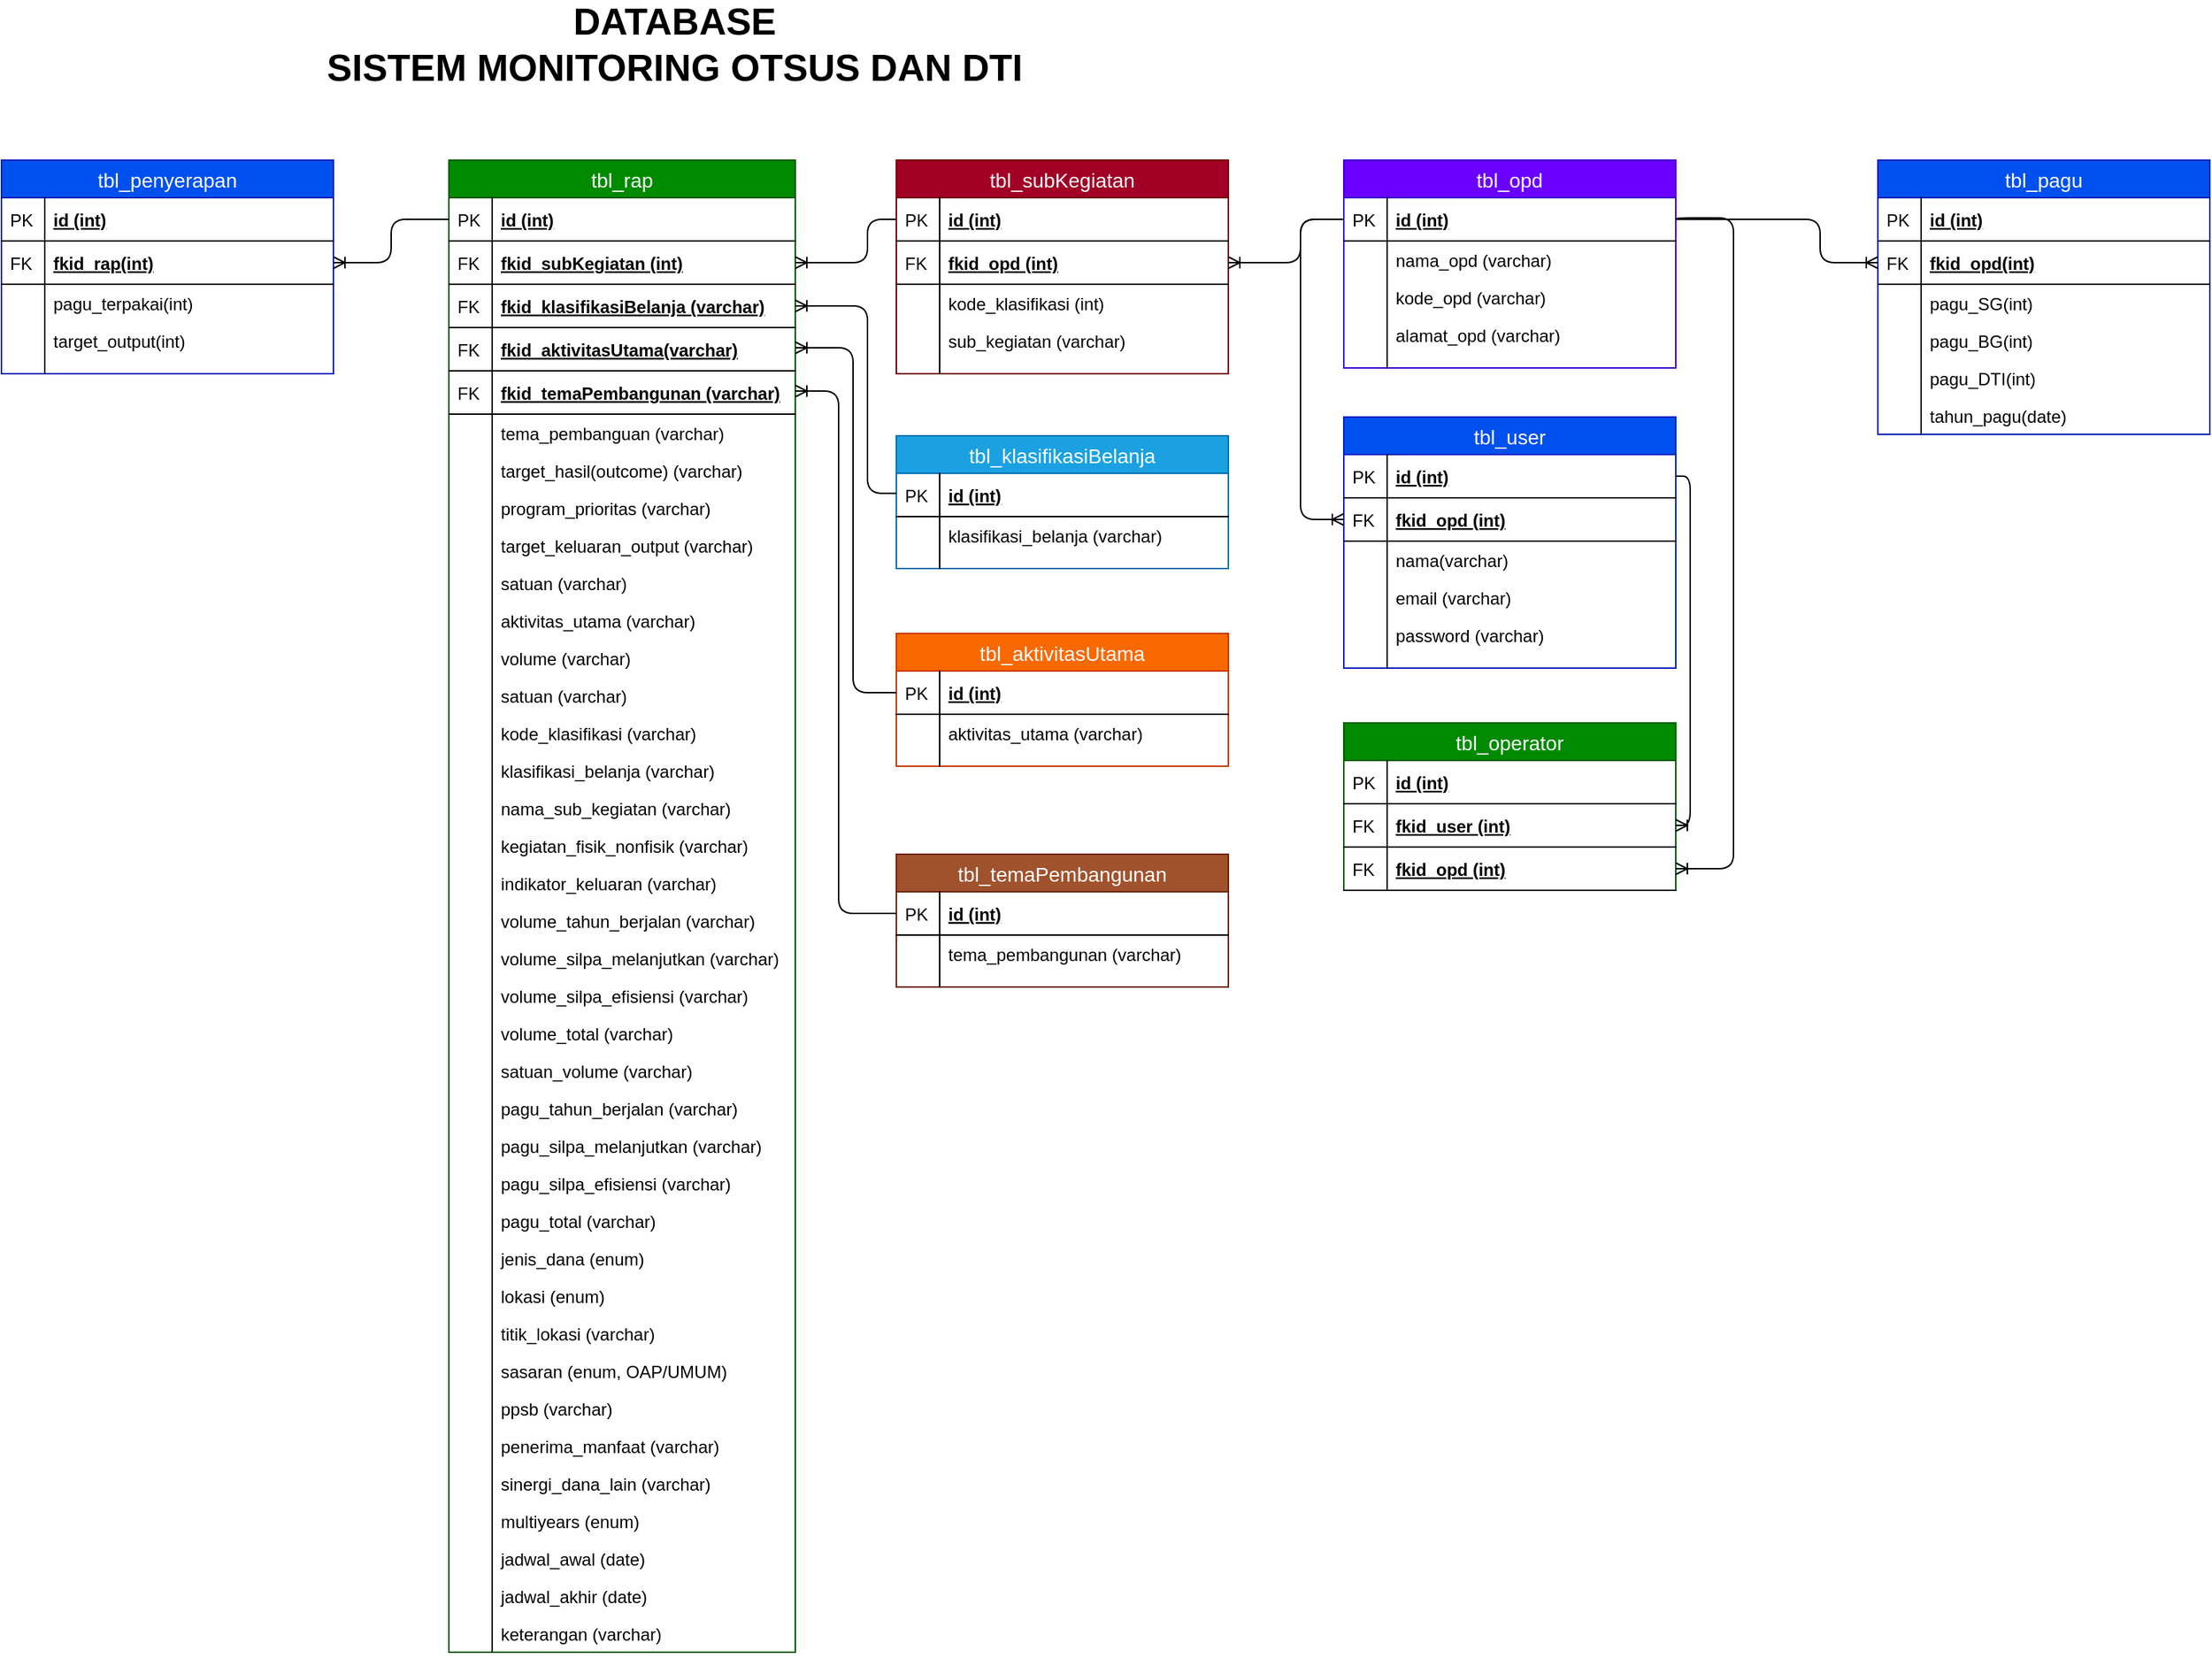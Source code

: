 <mxfile version="13.9.9" type="device"><diagram id="K3viTdpnSR7qCcORtHqd" name="Page-1"><mxGraphModel dx="-676" dy="1732" grid="1" gridSize="10" guides="1" tooltips="1" connect="1" arrows="1" fold="1" page="1" pageScale="1" pageWidth="850" pageHeight="1100" math="0" shadow="0"><root><mxCell id="0"/><mxCell id="1" parent="0"/><mxCell id="S4pqoskQ82824vufFgF3-1" value="tbl_opd" style="swimlane;fontStyle=0;childLayout=stackLayout;horizontal=1;startSize=26;fillColor=#6a00ff;horizontalStack=0;resizeParent=1;resizeParentMax=0;resizeLast=0;collapsible=1;marginBottom=0;swimlaneFillColor=#ffffff;align=center;fontSize=14;strokeColor=#3700CC;fontColor=#ffffff;" parent="1" vertex="1"><mxGeometry x="2910" y="40" width="230" height="144" as="geometry"/></mxCell><mxCell id="S4pqoskQ82824vufFgF3-2" value="id (int)" style="shape=partialRectangle;top=0;left=0;right=0;bottom=1;align=left;verticalAlign=middle;fillColor=none;spacingLeft=34;spacingRight=4;overflow=hidden;rotatable=0;points=[[0,0.5],[1,0.5]];portConstraint=eastwest;dropTarget=0;fontStyle=5;fontSize=12;" parent="S4pqoskQ82824vufFgF3-1" vertex="1"><mxGeometry y="26" width="230" height="30" as="geometry"/></mxCell><mxCell id="S4pqoskQ82824vufFgF3-3" value="PK" style="shape=partialRectangle;top=0;left=0;bottom=0;fillColor=none;align=left;verticalAlign=middle;spacingLeft=4;spacingRight=4;overflow=hidden;rotatable=0;points=[];portConstraint=eastwest;part=1;fontSize=12;" parent="S4pqoskQ82824vufFgF3-2" vertex="1" connectable="0"><mxGeometry width="30" height="30" as="geometry"/></mxCell><mxCell id="S4pqoskQ82824vufFgF3-4" value="nama_opd (varchar)" style="shape=partialRectangle;top=0;left=0;right=0;bottom=0;align=left;verticalAlign=top;fillColor=none;spacingLeft=34;spacingRight=4;overflow=hidden;rotatable=0;points=[[0,0.5],[1,0.5]];portConstraint=eastwest;dropTarget=0;fontSize=12;" parent="S4pqoskQ82824vufFgF3-1" vertex="1"><mxGeometry y="56" width="230" height="26" as="geometry"/></mxCell><mxCell id="S4pqoskQ82824vufFgF3-5" value="" style="shape=partialRectangle;top=0;left=0;bottom=0;fillColor=none;align=left;verticalAlign=top;spacingLeft=4;spacingRight=4;overflow=hidden;rotatable=0;points=[];portConstraint=eastwest;part=1;fontSize=12;" parent="S4pqoskQ82824vufFgF3-4" vertex="1" connectable="0"><mxGeometry width="30" height="26" as="geometry"/></mxCell><mxCell id="S4pqoskQ82824vufFgF3-6" value="kode_opd (varchar)" style="shape=partialRectangle;top=0;left=0;right=0;bottom=0;align=left;verticalAlign=top;fillColor=none;spacingLeft=34;spacingRight=4;overflow=hidden;rotatable=0;points=[[0,0.5],[1,0.5]];portConstraint=eastwest;dropTarget=0;fontSize=12;" parent="S4pqoskQ82824vufFgF3-1" vertex="1"><mxGeometry y="82" width="230" height="26" as="geometry"/></mxCell><mxCell id="S4pqoskQ82824vufFgF3-7" value="" style="shape=partialRectangle;top=0;left=0;bottom=0;fillColor=none;align=left;verticalAlign=top;spacingLeft=4;spacingRight=4;overflow=hidden;rotatable=0;points=[];portConstraint=eastwest;part=1;fontSize=12;" parent="S4pqoskQ82824vufFgF3-6" vertex="1" connectable="0"><mxGeometry width="30" height="26" as="geometry"/></mxCell><mxCell id="S4pqoskQ82824vufFgF3-8" value="alamat_opd (varchar)" style="shape=partialRectangle;top=0;left=0;right=0;bottom=0;align=left;verticalAlign=top;fillColor=none;spacingLeft=34;spacingRight=4;overflow=hidden;rotatable=0;points=[[0,0.5],[1,0.5]];portConstraint=eastwest;dropTarget=0;fontSize=12;" parent="S4pqoskQ82824vufFgF3-1" vertex="1"><mxGeometry y="108" width="230" height="26" as="geometry"/></mxCell><mxCell id="S4pqoskQ82824vufFgF3-9" value="" style="shape=partialRectangle;top=0;left=0;bottom=0;fillColor=none;align=left;verticalAlign=top;spacingLeft=4;spacingRight=4;overflow=hidden;rotatable=0;points=[];portConstraint=eastwest;part=1;fontSize=12;" parent="S4pqoskQ82824vufFgF3-8" vertex="1" connectable="0"><mxGeometry width="30" height="26" as="geometry"/></mxCell><mxCell id="S4pqoskQ82824vufFgF3-10" value="" style="shape=partialRectangle;top=0;left=0;right=0;bottom=0;align=left;verticalAlign=top;fillColor=none;spacingLeft=34;spacingRight=4;overflow=hidden;rotatable=0;points=[[0,0.5],[1,0.5]];portConstraint=eastwest;dropTarget=0;fontSize=12;" parent="S4pqoskQ82824vufFgF3-1" vertex="1"><mxGeometry y="134" width="230" height="10" as="geometry"/></mxCell><mxCell id="S4pqoskQ82824vufFgF3-11" value="" style="shape=partialRectangle;top=0;left=0;bottom=0;fillColor=none;align=left;verticalAlign=top;spacingLeft=4;spacingRight=4;overflow=hidden;rotatable=0;points=[];portConstraint=eastwest;part=1;fontSize=12;" parent="S4pqoskQ82824vufFgF3-10" vertex="1" connectable="0"><mxGeometry width="30" height="10" as="geometry"/></mxCell><mxCell id="S4pqoskQ82824vufFgF3-12" value="tbl_rap" style="swimlane;fontStyle=0;childLayout=stackLayout;horizontal=1;startSize=26;fillColor=#008a00;horizontalStack=0;resizeParent=1;resizeParentMax=0;resizeLast=0;collapsible=1;marginBottom=0;swimlaneFillColor=#ffffff;align=center;fontSize=14;strokeColor=#005700;fontColor=#ffffff;" parent="1" vertex="1"><mxGeometry x="2290" y="40" width="240" height="1034" as="geometry"/></mxCell><mxCell id="S4pqoskQ82824vufFgF3-13" value="id (int)" style="shape=partialRectangle;top=0;left=0;right=0;bottom=1;align=left;verticalAlign=middle;fillColor=none;spacingLeft=34;spacingRight=4;overflow=hidden;rotatable=0;points=[[0,0.5],[1,0.5]];portConstraint=eastwest;dropTarget=0;fontStyle=5;fontSize=12;" parent="S4pqoskQ82824vufFgF3-12" vertex="1"><mxGeometry y="26" width="240" height="30" as="geometry"/></mxCell><mxCell id="S4pqoskQ82824vufFgF3-14" value="PK" style="shape=partialRectangle;top=0;left=0;bottom=0;fillColor=none;align=left;verticalAlign=middle;spacingLeft=4;spacingRight=4;overflow=hidden;rotatable=0;points=[];portConstraint=eastwest;part=1;fontSize=12;" parent="S4pqoskQ82824vufFgF3-13" vertex="1" connectable="0"><mxGeometry width="30" height="30" as="geometry"/></mxCell><mxCell id="S4pqoskQ82824vufFgF3-15" value="fkid_subKegiatan (int)" style="shape=partialRectangle;top=0;left=0;right=0;bottom=1;align=left;verticalAlign=middle;fillColor=none;spacingLeft=34;spacingRight=4;overflow=hidden;rotatable=0;points=[[0,0.5],[1,0.5]];portConstraint=eastwest;dropTarget=0;fontStyle=5;fontSize=12;" parent="S4pqoskQ82824vufFgF3-12" vertex="1"><mxGeometry y="56" width="240" height="30" as="geometry"/></mxCell><mxCell id="S4pqoskQ82824vufFgF3-16" value="FK" style="shape=partialRectangle;top=0;left=0;bottom=0;fillColor=none;align=left;verticalAlign=middle;spacingLeft=4;spacingRight=4;overflow=hidden;rotatable=0;points=[];portConstraint=eastwest;part=1;fontSize=12;" parent="S4pqoskQ82824vufFgF3-15" vertex="1" connectable="0"><mxGeometry width="30" height="30" as="geometry"/></mxCell><mxCell id="S4pqoskQ82824vufFgF3-17" value="fkid_klasifikasiBelanja (varchar)" style="shape=partialRectangle;top=0;left=0;right=0;bottom=1;align=left;verticalAlign=middle;fillColor=none;spacingLeft=34;spacingRight=4;overflow=hidden;rotatable=0;points=[[0,0.5],[1,0.5]];portConstraint=eastwest;dropTarget=0;fontStyle=5;fontSize=12;" parent="S4pqoskQ82824vufFgF3-12" vertex="1"><mxGeometry y="86" width="240" height="30" as="geometry"/></mxCell><mxCell id="S4pqoskQ82824vufFgF3-18" value="FK" style="shape=partialRectangle;top=0;left=0;bottom=0;fillColor=none;align=left;verticalAlign=middle;spacingLeft=4;spacingRight=4;overflow=hidden;rotatable=0;points=[];portConstraint=eastwest;part=1;fontSize=12;" parent="S4pqoskQ82824vufFgF3-17" vertex="1" connectable="0"><mxGeometry width="30" height="30" as="geometry"/></mxCell><mxCell id="S4pqoskQ82824vufFgF3-19" value="fkid_aktivitasUtama(varchar)" style="shape=partialRectangle;top=0;left=0;right=0;bottom=1;align=left;verticalAlign=middle;fillColor=none;spacingLeft=34;spacingRight=4;overflow=hidden;rotatable=0;points=[[0,0.5],[1,0.5]];portConstraint=eastwest;dropTarget=0;fontStyle=5;fontSize=12;" parent="S4pqoskQ82824vufFgF3-12" vertex="1"><mxGeometry y="116" width="240" height="30" as="geometry"/></mxCell><mxCell id="S4pqoskQ82824vufFgF3-20" value="FK" style="shape=partialRectangle;top=0;left=0;bottom=0;fillColor=none;align=left;verticalAlign=middle;spacingLeft=4;spacingRight=4;overflow=hidden;rotatable=0;points=[];portConstraint=eastwest;part=1;fontSize=12;" parent="S4pqoskQ82824vufFgF3-19" vertex="1" connectable="0"><mxGeometry width="30" height="30" as="geometry"/></mxCell><mxCell id="S4pqoskQ82824vufFgF3-21" value="fkid_temaPembangunan (varchar)" style="shape=partialRectangle;top=0;left=0;right=0;bottom=1;align=left;verticalAlign=middle;fillColor=none;spacingLeft=34;spacingRight=4;overflow=hidden;rotatable=0;points=[[0,0.5],[1,0.5]];portConstraint=eastwest;dropTarget=0;fontStyle=5;fontSize=12;" parent="S4pqoskQ82824vufFgF3-12" vertex="1"><mxGeometry y="146" width="240" height="30" as="geometry"/></mxCell><mxCell id="S4pqoskQ82824vufFgF3-22" value="FK" style="shape=partialRectangle;top=0;left=0;bottom=0;fillColor=none;align=left;verticalAlign=middle;spacingLeft=4;spacingRight=4;overflow=hidden;rotatable=0;points=[];portConstraint=eastwest;part=1;fontSize=12;" parent="S4pqoskQ82824vufFgF3-21" vertex="1" connectable="0"><mxGeometry width="30" height="30" as="geometry"/></mxCell><mxCell id="S4pqoskQ82824vufFgF3-23" value="tema_pembanguan (varchar)" style="shape=partialRectangle;top=0;left=0;right=0;bottom=0;align=left;verticalAlign=top;fillColor=none;spacingLeft=34;spacingRight=4;overflow=hidden;rotatable=0;points=[[0,0.5],[1,0.5]];portConstraint=eastwest;dropTarget=0;fontSize=12;" parent="S4pqoskQ82824vufFgF3-12" vertex="1"><mxGeometry y="176" width="240" height="26" as="geometry"/></mxCell><mxCell id="S4pqoskQ82824vufFgF3-24" value="" style="shape=partialRectangle;top=0;left=0;bottom=0;fillColor=none;align=left;verticalAlign=top;spacingLeft=4;spacingRight=4;overflow=hidden;rotatable=0;points=[];portConstraint=eastwest;part=1;fontSize=12;" parent="S4pqoskQ82824vufFgF3-23" vertex="1" connectable="0"><mxGeometry width="30" height="26" as="geometry"/></mxCell><mxCell id="S4pqoskQ82824vufFgF3-25" value="target_hasil(outcome) (varchar)" style="shape=partialRectangle;top=0;left=0;right=0;bottom=0;align=left;verticalAlign=top;fillColor=none;spacingLeft=34;spacingRight=4;overflow=hidden;rotatable=0;points=[[0,0.5],[1,0.5]];portConstraint=eastwest;dropTarget=0;fontSize=12;" parent="S4pqoskQ82824vufFgF3-12" vertex="1"><mxGeometry y="202" width="240" height="26" as="geometry"/></mxCell><mxCell id="S4pqoskQ82824vufFgF3-26" value="" style="shape=partialRectangle;top=0;left=0;bottom=0;fillColor=none;align=left;verticalAlign=top;spacingLeft=4;spacingRight=4;overflow=hidden;rotatable=0;points=[];portConstraint=eastwest;part=1;fontSize=12;" parent="S4pqoskQ82824vufFgF3-25" vertex="1" connectable="0"><mxGeometry width="30" height="26" as="geometry"/></mxCell><mxCell id="S4pqoskQ82824vufFgF3-27" value="program_prioritas (varchar)" style="shape=partialRectangle;top=0;left=0;right=0;bottom=0;align=left;verticalAlign=top;fillColor=none;spacingLeft=34;spacingRight=4;overflow=hidden;rotatable=0;points=[[0,0.5],[1,0.5]];portConstraint=eastwest;dropTarget=0;fontSize=12;" parent="S4pqoskQ82824vufFgF3-12" vertex="1"><mxGeometry y="228" width="240" height="26" as="geometry"/></mxCell><mxCell id="S4pqoskQ82824vufFgF3-28" value="" style="shape=partialRectangle;top=0;left=0;bottom=0;fillColor=none;align=left;verticalAlign=top;spacingLeft=4;spacingRight=4;overflow=hidden;rotatable=0;points=[];portConstraint=eastwest;part=1;fontSize=12;" parent="S4pqoskQ82824vufFgF3-27" vertex="1" connectable="0"><mxGeometry width="30" height="26" as="geometry"/></mxCell><mxCell id="S4pqoskQ82824vufFgF3-29" value="target_keluaran_output (varchar)" style="shape=partialRectangle;top=0;left=0;right=0;bottom=0;align=left;verticalAlign=top;fillColor=none;spacingLeft=34;spacingRight=4;overflow=hidden;rotatable=0;points=[[0,0.5],[1,0.5]];portConstraint=eastwest;dropTarget=0;fontSize=12;" parent="S4pqoskQ82824vufFgF3-12" vertex="1"><mxGeometry y="254" width="240" height="26" as="geometry"/></mxCell><mxCell id="S4pqoskQ82824vufFgF3-30" value="" style="shape=partialRectangle;top=0;left=0;bottom=0;fillColor=none;align=left;verticalAlign=top;spacingLeft=4;spacingRight=4;overflow=hidden;rotatable=0;points=[];portConstraint=eastwest;part=1;fontSize=12;" parent="S4pqoskQ82824vufFgF3-29" vertex="1" connectable="0"><mxGeometry width="30" height="26" as="geometry"/></mxCell><mxCell id="S4pqoskQ82824vufFgF3-31" value="satuan (varchar)" style="shape=partialRectangle;top=0;left=0;right=0;bottom=0;align=left;verticalAlign=top;fillColor=none;spacingLeft=34;spacingRight=4;overflow=hidden;rotatable=0;points=[[0,0.5],[1,0.5]];portConstraint=eastwest;dropTarget=0;fontSize=12;" parent="S4pqoskQ82824vufFgF3-12" vertex="1"><mxGeometry y="280" width="240" height="26" as="geometry"/></mxCell><mxCell id="S4pqoskQ82824vufFgF3-32" value="" style="shape=partialRectangle;top=0;left=0;bottom=0;fillColor=none;align=left;verticalAlign=top;spacingLeft=4;spacingRight=4;overflow=hidden;rotatable=0;points=[];portConstraint=eastwest;part=1;fontSize=12;" parent="S4pqoskQ82824vufFgF3-31" vertex="1" connectable="0"><mxGeometry width="30" height="26" as="geometry"/></mxCell><mxCell id="S4pqoskQ82824vufFgF3-33" value="aktivitas_utama (varchar)" style="shape=partialRectangle;top=0;left=0;right=0;bottom=0;align=left;verticalAlign=top;fillColor=none;spacingLeft=34;spacingRight=4;overflow=hidden;rotatable=0;points=[[0,0.5],[1,0.5]];portConstraint=eastwest;dropTarget=0;fontSize=12;" parent="S4pqoskQ82824vufFgF3-12" vertex="1"><mxGeometry y="306" width="240" height="26" as="geometry"/></mxCell><mxCell id="S4pqoskQ82824vufFgF3-34" value="" style="shape=partialRectangle;top=0;left=0;bottom=0;fillColor=none;align=left;verticalAlign=top;spacingLeft=4;spacingRight=4;overflow=hidden;rotatable=0;points=[];portConstraint=eastwest;part=1;fontSize=12;" parent="S4pqoskQ82824vufFgF3-33" vertex="1" connectable="0"><mxGeometry width="30" height="26" as="geometry"/></mxCell><mxCell id="S4pqoskQ82824vufFgF3-35" value="volume (varchar)" style="shape=partialRectangle;top=0;left=0;right=0;bottom=0;align=left;verticalAlign=top;fillColor=none;spacingLeft=34;spacingRight=4;overflow=hidden;rotatable=0;points=[[0,0.5],[1,0.5]];portConstraint=eastwest;dropTarget=0;fontSize=12;" parent="S4pqoskQ82824vufFgF3-12" vertex="1"><mxGeometry y="332" width="240" height="26" as="geometry"/></mxCell><mxCell id="S4pqoskQ82824vufFgF3-36" value="" style="shape=partialRectangle;top=0;left=0;bottom=0;fillColor=none;align=left;verticalAlign=top;spacingLeft=4;spacingRight=4;overflow=hidden;rotatable=0;points=[];portConstraint=eastwest;part=1;fontSize=12;" parent="S4pqoskQ82824vufFgF3-35" vertex="1" connectable="0"><mxGeometry width="30" height="26" as="geometry"/></mxCell><mxCell id="S4pqoskQ82824vufFgF3-37" value="satuan (varchar)" style="shape=partialRectangle;top=0;left=0;right=0;bottom=0;align=left;verticalAlign=top;fillColor=none;spacingLeft=34;spacingRight=4;overflow=hidden;rotatable=0;points=[[0,0.5],[1,0.5]];portConstraint=eastwest;dropTarget=0;fontSize=12;" parent="S4pqoskQ82824vufFgF3-12" vertex="1"><mxGeometry y="358" width="240" height="26" as="geometry"/></mxCell><mxCell id="S4pqoskQ82824vufFgF3-38" value="" style="shape=partialRectangle;top=0;left=0;bottom=0;fillColor=none;align=left;verticalAlign=top;spacingLeft=4;spacingRight=4;overflow=hidden;rotatable=0;points=[];portConstraint=eastwest;part=1;fontSize=12;" parent="S4pqoskQ82824vufFgF3-37" vertex="1" connectable="0"><mxGeometry width="30" height="26" as="geometry"/></mxCell><mxCell id="S4pqoskQ82824vufFgF3-39" value="kode_klasifikasi (varchar)" style="shape=partialRectangle;top=0;left=0;right=0;bottom=0;align=left;verticalAlign=top;fillColor=none;spacingLeft=34;spacingRight=4;overflow=hidden;rotatable=0;points=[[0,0.5],[1,0.5]];portConstraint=eastwest;dropTarget=0;fontSize=12;" parent="S4pqoskQ82824vufFgF3-12" vertex="1"><mxGeometry y="384" width="240" height="26" as="geometry"/></mxCell><mxCell id="S4pqoskQ82824vufFgF3-40" value="" style="shape=partialRectangle;top=0;left=0;bottom=0;fillColor=none;align=left;verticalAlign=top;spacingLeft=4;spacingRight=4;overflow=hidden;rotatable=0;points=[];portConstraint=eastwest;part=1;fontSize=12;" parent="S4pqoskQ82824vufFgF3-39" vertex="1" connectable="0"><mxGeometry width="30" height="26" as="geometry"/></mxCell><mxCell id="S4pqoskQ82824vufFgF3-41" value="klasifikasi_belanja (varchar)" style="shape=partialRectangle;top=0;left=0;right=0;bottom=0;align=left;verticalAlign=top;fillColor=none;spacingLeft=34;spacingRight=4;overflow=hidden;rotatable=0;points=[[0,0.5],[1,0.5]];portConstraint=eastwest;dropTarget=0;fontSize=12;" parent="S4pqoskQ82824vufFgF3-12" vertex="1"><mxGeometry y="410" width="240" height="26" as="geometry"/></mxCell><mxCell id="S4pqoskQ82824vufFgF3-42" value="" style="shape=partialRectangle;top=0;left=0;bottom=0;fillColor=none;align=left;verticalAlign=top;spacingLeft=4;spacingRight=4;overflow=hidden;rotatable=0;points=[];portConstraint=eastwest;part=1;fontSize=12;" parent="S4pqoskQ82824vufFgF3-41" vertex="1" connectable="0"><mxGeometry width="30" height="26" as="geometry"/></mxCell><mxCell id="S4pqoskQ82824vufFgF3-43" value="nama_sub_kegiatan (varchar)" style="shape=partialRectangle;top=0;left=0;right=0;bottom=0;align=left;verticalAlign=top;fillColor=none;spacingLeft=34;spacingRight=4;overflow=hidden;rotatable=0;points=[[0,0.5],[1,0.5]];portConstraint=eastwest;dropTarget=0;fontSize=12;" parent="S4pqoskQ82824vufFgF3-12" vertex="1"><mxGeometry y="436" width="240" height="26" as="geometry"/></mxCell><mxCell id="S4pqoskQ82824vufFgF3-44" value="" style="shape=partialRectangle;top=0;left=0;bottom=0;fillColor=none;align=left;verticalAlign=top;spacingLeft=4;spacingRight=4;overflow=hidden;rotatable=0;points=[];portConstraint=eastwest;part=1;fontSize=12;" parent="S4pqoskQ82824vufFgF3-43" vertex="1" connectable="0"><mxGeometry width="30" height="26" as="geometry"/></mxCell><mxCell id="S4pqoskQ82824vufFgF3-45" value="kegiatan_fisik_nonfisik (varchar)" style="shape=partialRectangle;top=0;left=0;right=0;bottom=0;align=left;verticalAlign=top;fillColor=none;spacingLeft=34;spacingRight=4;overflow=hidden;rotatable=0;points=[[0,0.5],[1,0.5]];portConstraint=eastwest;dropTarget=0;fontSize=12;" parent="S4pqoskQ82824vufFgF3-12" vertex="1"><mxGeometry y="462" width="240" height="26" as="geometry"/></mxCell><mxCell id="S4pqoskQ82824vufFgF3-46" value="" style="shape=partialRectangle;top=0;left=0;bottom=0;fillColor=none;align=left;verticalAlign=top;spacingLeft=4;spacingRight=4;overflow=hidden;rotatable=0;points=[];portConstraint=eastwest;part=1;fontSize=12;" parent="S4pqoskQ82824vufFgF3-45" vertex="1" connectable="0"><mxGeometry width="30" height="26" as="geometry"/></mxCell><mxCell id="S4pqoskQ82824vufFgF3-47" value="indikator_keluaran (varchar)" style="shape=partialRectangle;top=0;left=0;right=0;bottom=0;align=left;verticalAlign=top;fillColor=none;spacingLeft=34;spacingRight=4;overflow=hidden;rotatable=0;points=[[0,0.5],[1,0.5]];portConstraint=eastwest;dropTarget=0;fontSize=12;" parent="S4pqoskQ82824vufFgF3-12" vertex="1"><mxGeometry y="488" width="240" height="26" as="geometry"/></mxCell><mxCell id="S4pqoskQ82824vufFgF3-48" value="" style="shape=partialRectangle;top=0;left=0;bottom=0;fillColor=none;align=left;verticalAlign=top;spacingLeft=4;spacingRight=4;overflow=hidden;rotatable=0;points=[];portConstraint=eastwest;part=1;fontSize=12;" parent="S4pqoskQ82824vufFgF3-47" vertex="1" connectable="0"><mxGeometry width="30" height="26" as="geometry"/></mxCell><mxCell id="S4pqoskQ82824vufFgF3-49" value="volume_tahun_berjalan (varchar)" style="shape=partialRectangle;top=0;left=0;right=0;bottom=0;align=left;verticalAlign=top;fillColor=none;spacingLeft=34;spacingRight=4;overflow=hidden;rotatable=0;points=[[0,0.5],[1,0.5]];portConstraint=eastwest;dropTarget=0;fontSize=12;" parent="S4pqoskQ82824vufFgF3-12" vertex="1"><mxGeometry y="514" width="240" height="26" as="geometry"/></mxCell><mxCell id="S4pqoskQ82824vufFgF3-50" value="" style="shape=partialRectangle;top=0;left=0;bottom=0;fillColor=none;align=left;verticalAlign=top;spacingLeft=4;spacingRight=4;overflow=hidden;rotatable=0;points=[];portConstraint=eastwest;part=1;fontSize=12;" parent="S4pqoskQ82824vufFgF3-49" vertex="1" connectable="0"><mxGeometry width="30" height="26" as="geometry"/></mxCell><mxCell id="S4pqoskQ82824vufFgF3-51" value="volume_silpa_melanjutkan (varchar)" style="shape=partialRectangle;top=0;left=0;right=0;bottom=0;align=left;verticalAlign=top;fillColor=none;spacingLeft=34;spacingRight=4;overflow=hidden;rotatable=0;points=[[0,0.5],[1,0.5]];portConstraint=eastwest;dropTarget=0;fontSize=12;" parent="S4pqoskQ82824vufFgF3-12" vertex="1"><mxGeometry y="540" width="240" height="26" as="geometry"/></mxCell><mxCell id="S4pqoskQ82824vufFgF3-52" value="" style="shape=partialRectangle;top=0;left=0;bottom=0;fillColor=none;align=left;verticalAlign=top;spacingLeft=4;spacingRight=4;overflow=hidden;rotatable=0;points=[];portConstraint=eastwest;part=1;fontSize=12;" parent="S4pqoskQ82824vufFgF3-51" vertex="1" connectable="0"><mxGeometry width="30" height="26" as="geometry"/></mxCell><mxCell id="S4pqoskQ82824vufFgF3-53" value="volume_silpa_efisiensi (varchar)" style="shape=partialRectangle;top=0;left=0;right=0;bottom=0;align=left;verticalAlign=top;fillColor=none;spacingLeft=34;spacingRight=4;overflow=hidden;rotatable=0;points=[[0,0.5],[1,0.5]];portConstraint=eastwest;dropTarget=0;fontSize=12;" parent="S4pqoskQ82824vufFgF3-12" vertex="1"><mxGeometry y="566" width="240" height="26" as="geometry"/></mxCell><mxCell id="S4pqoskQ82824vufFgF3-54" value="" style="shape=partialRectangle;top=0;left=0;bottom=0;fillColor=none;align=left;verticalAlign=top;spacingLeft=4;spacingRight=4;overflow=hidden;rotatable=0;points=[];portConstraint=eastwest;part=1;fontSize=12;" parent="S4pqoskQ82824vufFgF3-53" vertex="1" connectable="0"><mxGeometry width="30" height="26" as="geometry"/></mxCell><mxCell id="S4pqoskQ82824vufFgF3-55" value="volume_total (varchar)" style="shape=partialRectangle;top=0;left=0;right=0;bottom=0;align=left;verticalAlign=top;fillColor=none;spacingLeft=34;spacingRight=4;overflow=hidden;rotatable=0;points=[[0,0.5],[1,0.5]];portConstraint=eastwest;dropTarget=0;fontSize=12;" parent="S4pqoskQ82824vufFgF3-12" vertex="1"><mxGeometry y="592" width="240" height="26" as="geometry"/></mxCell><mxCell id="S4pqoskQ82824vufFgF3-56" value="" style="shape=partialRectangle;top=0;left=0;bottom=0;fillColor=none;align=left;verticalAlign=top;spacingLeft=4;spacingRight=4;overflow=hidden;rotatable=0;points=[];portConstraint=eastwest;part=1;fontSize=12;" parent="S4pqoskQ82824vufFgF3-55" vertex="1" connectable="0"><mxGeometry width="30" height="26" as="geometry"/></mxCell><mxCell id="S4pqoskQ82824vufFgF3-57" value="satuan_volume (varchar)" style="shape=partialRectangle;top=0;left=0;right=0;bottom=0;align=left;verticalAlign=top;fillColor=none;spacingLeft=34;spacingRight=4;overflow=hidden;rotatable=0;points=[[0,0.5],[1,0.5]];portConstraint=eastwest;dropTarget=0;fontSize=12;" parent="S4pqoskQ82824vufFgF3-12" vertex="1"><mxGeometry y="618" width="240" height="26" as="geometry"/></mxCell><mxCell id="S4pqoskQ82824vufFgF3-58" value="" style="shape=partialRectangle;top=0;left=0;bottom=0;fillColor=none;align=left;verticalAlign=top;spacingLeft=4;spacingRight=4;overflow=hidden;rotatable=0;points=[];portConstraint=eastwest;part=1;fontSize=12;" parent="S4pqoskQ82824vufFgF3-57" vertex="1" connectable="0"><mxGeometry width="30" height="26" as="geometry"/></mxCell><mxCell id="S4pqoskQ82824vufFgF3-59" value="pagu_tahun_berjalan (varchar)" style="shape=partialRectangle;top=0;left=0;right=0;bottom=0;align=left;verticalAlign=top;fillColor=none;spacingLeft=34;spacingRight=4;overflow=hidden;rotatable=0;points=[[0,0.5],[1,0.5]];portConstraint=eastwest;dropTarget=0;fontSize=12;" parent="S4pqoskQ82824vufFgF3-12" vertex="1"><mxGeometry y="644" width="240" height="26" as="geometry"/></mxCell><mxCell id="S4pqoskQ82824vufFgF3-60" value="" style="shape=partialRectangle;top=0;left=0;bottom=0;fillColor=none;align=left;verticalAlign=top;spacingLeft=4;spacingRight=4;overflow=hidden;rotatable=0;points=[];portConstraint=eastwest;part=1;fontSize=12;" parent="S4pqoskQ82824vufFgF3-59" vertex="1" connectable="0"><mxGeometry width="30" height="26" as="geometry"/></mxCell><mxCell id="S4pqoskQ82824vufFgF3-61" value="pagu_silpa_melanjutkan (varchar)" style="shape=partialRectangle;top=0;left=0;right=0;bottom=0;align=left;verticalAlign=top;fillColor=none;spacingLeft=34;spacingRight=4;overflow=hidden;rotatable=0;points=[[0,0.5],[1,0.5]];portConstraint=eastwest;dropTarget=0;fontSize=12;" parent="S4pqoskQ82824vufFgF3-12" vertex="1"><mxGeometry y="670" width="240" height="26" as="geometry"/></mxCell><mxCell id="S4pqoskQ82824vufFgF3-62" value="" style="shape=partialRectangle;top=0;left=0;bottom=0;fillColor=none;align=left;verticalAlign=top;spacingLeft=4;spacingRight=4;overflow=hidden;rotatable=0;points=[];portConstraint=eastwest;part=1;fontSize=12;" parent="S4pqoskQ82824vufFgF3-61" vertex="1" connectable="0"><mxGeometry width="30" height="26" as="geometry"/></mxCell><mxCell id="S4pqoskQ82824vufFgF3-63" value="pagu_silpa_efisiensi (varchar)" style="shape=partialRectangle;top=0;left=0;right=0;bottom=0;align=left;verticalAlign=top;fillColor=none;spacingLeft=34;spacingRight=4;overflow=hidden;rotatable=0;points=[[0,0.5],[1,0.5]];portConstraint=eastwest;dropTarget=0;fontSize=12;" parent="S4pqoskQ82824vufFgF3-12" vertex="1"><mxGeometry y="696" width="240" height="26" as="geometry"/></mxCell><mxCell id="S4pqoskQ82824vufFgF3-64" value="" style="shape=partialRectangle;top=0;left=0;bottom=0;fillColor=none;align=left;verticalAlign=top;spacingLeft=4;spacingRight=4;overflow=hidden;rotatable=0;points=[];portConstraint=eastwest;part=1;fontSize=12;" parent="S4pqoskQ82824vufFgF3-63" vertex="1" connectable="0"><mxGeometry width="30" height="26" as="geometry"/></mxCell><mxCell id="S4pqoskQ82824vufFgF3-65" value="pagu_total (varchar)" style="shape=partialRectangle;top=0;left=0;right=0;bottom=0;align=left;verticalAlign=top;fillColor=none;spacingLeft=34;spacingRight=4;overflow=hidden;rotatable=0;points=[[0,0.5],[1,0.5]];portConstraint=eastwest;dropTarget=0;fontSize=12;" parent="S4pqoskQ82824vufFgF3-12" vertex="1"><mxGeometry y="722" width="240" height="26" as="geometry"/></mxCell><mxCell id="S4pqoskQ82824vufFgF3-66" value="" style="shape=partialRectangle;top=0;left=0;bottom=0;fillColor=none;align=left;verticalAlign=top;spacingLeft=4;spacingRight=4;overflow=hidden;rotatable=0;points=[];portConstraint=eastwest;part=1;fontSize=12;" parent="S4pqoskQ82824vufFgF3-65" vertex="1" connectable="0"><mxGeometry width="30" height="26" as="geometry"/></mxCell><mxCell id="S4pqoskQ82824vufFgF3-67" value="jenis_dana (enum)" style="shape=partialRectangle;top=0;left=0;right=0;bottom=0;align=left;verticalAlign=top;fillColor=none;spacingLeft=34;spacingRight=4;overflow=hidden;rotatable=0;points=[[0,0.5],[1,0.5]];portConstraint=eastwest;dropTarget=0;fontSize=12;" parent="S4pqoskQ82824vufFgF3-12" vertex="1"><mxGeometry y="748" width="240" height="26" as="geometry"/></mxCell><mxCell id="S4pqoskQ82824vufFgF3-68" value="" style="shape=partialRectangle;top=0;left=0;bottom=0;fillColor=none;align=left;verticalAlign=top;spacingLeft=4;spacingRight=4;overflow=hidden;rotatable=0;points=[];portConstraint=eastwest;part=1;fontSize=12;" parent="S4pqoskQ82824vufFgF3-67" vertex="1" connectable="0"><mxGeometry width="30" height="26" as="geometry"/></mxCell><mxCell id="S4pqoskQ82824vufFgF3-69" value="lokasi (enum)" style="shape=partialRectangle;top=0;left=0;right=0;bottom=0;align=left;verticalAlign=top;fillColor=none;spacingLeft=34;spacingRight=4;overflow=hidden;rotatable=0;points=[[0,0.5],[1,0.5]];portConstraint=eastwest;dropTarget=0;fontSize=12;" parent="S4pqoskQ82824vufFgF3-12" vertex="1"><mxGeometry y="774" width="240" height="26" as="geometry"/></mxCell><mxCell id="S4pqoskQ82824vufFgF3-70" value="" style="shape=partialRectangle;top=0;left=0;bottom=0;fillColor=none;align=left;verticalAlign=top;spacingLeft=4;spacingRight=4;overflow=hidden;rotatable=0;points=[];portConstraint=eastwest;part=1;fontSize=12;" parent="S4pqoskQ82824vufFgF3-69" vertex="1" connectable="0"><mxGeometry width="30" height="26" as="geometry"/></mxCell><mxCell id="S4pqoskQ82824vufFgF3-71" value="titik_lokasi (varchar)" style="shape=partialRectangle;top=0;left=0;right=0;bottom=0;align=left;verticalAlign=top;fillColor=none;spacingLeft=34;spacingRight=4;overflow=hidden;rotatable=0;points=[[0,0.5],[1,0.5]];portConstraint=eastwest;dropTarget=0;fontSize=12;" parent="S4pqoskQ82824vufFgF3-12" vertex="1"><mxGeometry y="800" width="240" height="26" as="geometry"/></mxCell><mxCell id="S4pqoskQ82824vufFgF3-72" value="" style="shape=partialRectangle;top=0;left=0;bottom=0;fillColor=none;align=left;verticalAlign=top;spacingLeft=4;spacingRight=4;overflow=hidden;rotatable=0;points=[];portConstraint=eastwest;part=1;fontSize=12;" parent="S4pqoskQ82824vufFgF3-71" vertex="1" connectable="0"><mxGeometry width="30" height="26" as="geometry"/></mxCell><mxCell id="S4pqoskQ82824vufFgF3-73" value="sasaran (enum, OAP/UMUM)" style="shape=partialRectangle;top=0;left=0;right=0;bottom=0;align=left;verticalAlign=top;fillColor=none;spacingLeft=34;spacingRight=4;overflow=hidden;rotatable=0;points=[[0,0.5],[1,0.5]];portConstraint=eastwest;dropTarget=0;fontSize=12;" parent="S4pqoskQ82824vufFgF3-12" vertex="1"><mxGeometry y="826" width="240" height="26" as="geometry"/></mxCell><mxCell id="S4pqoskQ82824vufFgF3-74" value="" style="shape=partialRectangle;top=0;left=0;bottom=0;fillColor=none;align=left;verticalAlign=top;spacingLeft=4;spacingRight=4;overflow=hidden;rotatable=0;points=[];portConstraint=eastwest;part=1;fontSize=12;" parent="S4pqoskQ82824vufFgF3-73" vertex="1" connectable="0"><mxGeometry width="30" height="26" as="geometry"/></mxCell><mxCell id="S4pqoskQ82824vufFgF3-75" value="ppsb (varchar)" style="shape=partialRectangle;top=0;left=0;right=0;bottom=0;align=left;verticalAlign=top;fillColor=none;spacingLeft=34;spacingRight=4;overflow=hidden;rotatable=0;points=[[0,0.5],[1,0.5]];portConstraint=eastwest;dropTarget=0;fontSize=12;" parent="S4pqoskQ82824vufFgF3-12" vertex="1"><mxGeometry y="852" width="240" height="26" as="geometry"/></mxCell><mxCell id="S4pqoskQ82824vufFgF3-76" value="" style="shape=partialRectangle;top=0;left=0;bottom=0;fillColor=none;align=left;verticalAlign=top;spacingLeft=4;spacingRight=4;overflow=hidden;rotatable=0;points=[];portConstraint=eastwest;part=1;fontSize=12;" parent="S4pqoskQ82824vufFgF3-75" vertex="1" connectable="0"><mxGeometry width="30" height="26" as="geometry"/></mxCell><mxCell id="S4pqoskQ82824vufFgF3-77" value="penerima_manfaat (varchar)" style="shape=partialRectangle;top=0;left=0;right=0;bottom=0;align=left;verticalAlign=top;fillColor=none;spacingLeft=34;spacingRight=4;overflow=hidden;rotatable=0;points=[[0,0.5],[1,0.5]];portConstraint=eastwest;dropTarget=0;fontSize=12;" parent="S4pqoskQ82824vufFgF3-12" vertex="1"><mxGeometry y="878" width="240" height="26" as="geometry"/></mxCell><mxCell id="S4pqoskQ82824vufFgF3-78" value="" style="shape=partialRectangle;top=0;left=0;bottom=0;fillColor=none;align=left;verticalAlign=top;spacingLeft=4;spacingRight=4;overflow=hidden;rotatable=0;points=[];portConstraint=eastwest;part=1;fontSize=12;" parent="S4pqoskQ82824vufFgF3-77" vertex="1" connectable="0"><mxGeometry width="30" height="26" as="geometry"/></mxCell><mxCell id="S4pqoskQ82824vufFgF3-79" value="sinergi_dana_lain (varchar)" style="shape=partialRectangle;top=0;left=0;right=0;bottom=0;align=left;verticalAlign=top;fillColor=none;spacingLeft=34;spacingRight=4;overflow=hidden;rotatable=0;points=[[0,0.5],[1,0.5]];portConstraint=eastwest;dropTarget=0;fontSize=12;" parent="S4pqoskQ82824vufFgF3-12" vertex="1"><mxGeometry y="904" width="240" height="26" as="geometry"/></mxCell><mxCell id="S4pqoskQ82824vufFgF3-80" value="" style="shape=partialRectangle;top=0;left=0;bottom=0;fillColor=none;align=left;verticalAlign=top;spacingLeft=4;spacingRight=4;overflow=hidden;rotatable=0;points=[];portConstraint=eastwest;part=1;fontSize=12;" parent="S4pqoskQ82824vufFgF3-79" vertex="1" connectable="0"><mxGeometry width="30" height="26" as="geometry"/></mxCell><mxCell id="S4pqoskQ82824vufFgF3-81" value="multiyears (enum)" style="shape=partialRectangle;top=0;left=0;right=0;bottom=0;align=left;verticalAlign=top;fillColor=none;spacingLeft=34;spacingRight=4;overflow=hidden;rotatable=0;points=[[0,0.5],[1,0.5]];portConstraint=eastwest;dropTarget=0;fontSize=12;" parent="S4pqoskQ82824vufFgF3-12" vertex="1"><mxGeometry y="930" width="240" height="26" as="geometry"/></mxCell><mxCell id="S4pqoskQ82824vufFgF3-82" value="" style="shape=partialRectangle;top=0;left=0;bottom=0;fillColor=none;align=left;verticalAlign=top;spacingLeft=4;spacingRight=4;overflow=hidden;rotatable=0;points=[];portConstraint=eastwest;part=1;fontSize=12;" parent="S4pqoskQ82824vufFgF3-81" vertex="1" connectable="0"><mxGeometry width="30" height="26" as="geometry"/></mxCell><mxCell id="S4pqoskQ82824vufFgF3-83" value="jadwal_awal (date)" style="shape=partialRectangle;top=0;left=0;right=0;bottom=0;align=left;verticalAlign=top;fillColor=none;spacingLeft=34;spacingRight=4;overflow=hidden;rotatable=0;points=[[0,0.5],[1,0.5]];portConstraint=eastwest;dropTarget=0;fontSize=12;" parent="S4pqoskQ82824vufFgF3-12" vertex="1"><mxGeometry y="956" width="240" height="26" as="geometry"/></mxCell><mxCell id="S4pqoskQ82824vufFgF3-84" value="" style="shape=partialRectangle;top=0;left=0;bottom=0;fillColor=none;align=left;verticalAlign=top;spacingLeft=4;spacingRight=4;overflow=hidden;rotatable=0;points=[];portConstraint=eastwest;part=1;fontSize=12;" parent="S4pqoskQ82824vufFgF3-83" vertex="1" connectable="0"><mxGeometry width="30" height="26" as="geometry"/></mxCell><mxCell id="S4pqoskQ82824vufFgF3-85" value="jadwal_akhir (date)" style="shape=partialRectangle;top=0;left=0;right=0;bottom=0;align=left;verticalAlign=top;fillColor=none;spacingLeft=34;spacingRight=4;overflow=hidden;rotatable=0;points=[[0,0.5],[1,0.5]];portConstraint=eastwest;dropTarget=0;fontSize=12;" parent="S4pqoskQ82824vufFgF3-12" vertex="1"><mxGeometry y="982" width="240" height="26" as="geometry"/></mxCell><mxCell id="S4pqoskQ82824vufFgF3-86" value="" style="shape=partialRectangle;top=0;left=0;bottom=0;fillColor=none;align=left;verticalAlign=top;spacingLeft=4;spacingRight=4;overflow=hidden;rotatable=0;points=[];portConstraint=eastwest;part=1;fontSize=12;" parent="S4pqoskQ82824vufFgF3-85" vertex="1" connectable="0"><mxGeometry width="30" height="26" as="geometry"/></mxCell><mxCell id="S4pqoskQ82824vufFgF3-87" value="keterangan (varchar)" style="shape=partialRectangle;top=0;left=0;right=0;bottom=0;align=left;verticalAlign=top;fillColor=none;spacingLeft=34;spacingRight=4;overflow=hidden;rotatable=0;points=[[0,0.5],[1,0.5]];portConstraint=eastwest;dropTarget=0;fontSize=12;" parent="S4pqoskQ82824vufFgF3-12" vertex="1"><mxGeometry y="1008" width="240" height="26" as="geometry"/></mxCell><mxCell id="S4pqoskQ82824vufFgF3-88" value="" style="shape=partialRectangle;top=0;left=0;bottom=0;fillColor=none;align=left;verticalAlign=top;spacingLeft=4;spacingRight=4;overflow=hidden;rotatable=0;points=[];portConstraint=eastwest;part=1;fontSize=12;" parent="S4pqoskQ82824vufFgF3-87" vertex="1" connectable="0"><mxGeometry width="30" height="26" as="geometry"/></mxCell><mxCell id="S4pqoskQ82824vufFgF3-89" value="tbl_user" style="swimlane;fontStyle=0;childLayout=stackLayout;horizontal=1;startSize=26;fillColor=#0050ef;horizontalStack=0;resizeParent=1;resizeParentMax=0;resizeLast=0;collapsible=1;marginBottom=0;swimlaneFillColor=#ffffff;align=center;fontSize=14;strokeColor=#001DBC;fontColor=#ffffff;" parent="1" vertex="1"><mxGeometry x="2910" y="218" width="230" height="174" as="geometry"/></mxCell><mxCell id="S4pqoskQ82824vufFgF3-90" value="id (int)" style="shape=partialRectangle;top=0;left=0;right=0;bottom=1;align=left;verticalAlign=middle;fillColor=none;spacingLeft=34;spacingRight=4;overflow=hidden;rotatable=0;points=[[0,0.5],[1,0.5]];portConstraint=eastwest;dropTarget=0;fontStyle=5;fontSize=12;" parent="S4pqoskQ82824vufFgF3-89" vertex="1"><mxGeometry y="26" width="230" height="30" as="geometry"/></mxCell><mxCell id="S4pqoskQ82824vufFgF3-91" value="PK" style="shape=partialRectangle;top=0;left=0;bottom=0;fillColor=none;align=left;verticalAlign=middle;spacingLeft=4;spacingRight=4;overflow=hidden;rotatable=0;points=[];portConstraint=eastwest;part=1;fontSize=12;" parent="S4pqoskQ82824vufFgF3-90" vertex="1" connectable="0"><mxGeometry width="30" height="30" as="geometry"/></mxCell><mxCell id="S4pqoskQ82824vufFgF3-92" value="fkid_opd (int)" style="shape=partialRectangle;top=0;left=0;right=0;bottom=1;align=left;verticalAlign=middle;fillColor=none;spacingLeft=34;spacingRight=4;overflow=hidden;rotatable=0;points=[[0,0.5],[1,0.5]];portConstraint=eastwest;dropTarget=0;fontStyle=5;fontSize=12;" parent="S4pqoskQ82824vufFgF3-89" vertex="1"><mxGeometry y="56" width="230" height="30" as="geometry"/></mxCell><mxCell id="S4pqoskQ82824vufFgF3-93" value="FK" style="shape=partialRectangle;top=0;left=0;bottom=0;fillColor=none;align=left;verticalAlign=middle;spacingLeft=4;spacingRight=4;overflow=hidden;rotatable=0;points=[];portConstraint=eastwest;part=1;fontSize=12;" parent="S4pqoskQ82824vufFgF3-92" vertex="1" connectable="0"><mxGeometry width="30" height="30" as="geometry"/></mxCell><mxCell id="S4pqoskQ82824vufFgF3-94" value="nama(varchar)" style="shape=partialRectangle;top=0;left=0;right=0;bottom=0;align=left;verticalAlign=top;fillColor=none;spacingLeft=34;spacingRight=4;overflow=hidden;rotatable=0;points=[[0,0.5],[1,0.5]];portConstraint=eastwest;dropTarget=0;fontSize=12;" parent="S4pqoskQ82824vufFgF3-89" vertex="1"><mxGeometry y="86" width="230" height="26" as="geometry"/></mxCell><mxCell id="S4pqoskQ82824vufFgF3-95" value="" style="shape=partialRectangle;top=0;left=0;bottom=0;fillColor=none;align=left;verticalAlign=top;spacingLeft=4;spacingRight=4;overflow=hidden;rotatable=0;points=[];portConstraint=eastwest;part=1;fontSize=12;" parent="S4pqoskQ82824vufFgF3-94" vertex="1" connectable="0"><mxGeometry width="30" height="26" as="geometry"/></mxCell><mxCell id="S4pqoskQ82824vufFgF3-96" value="email (varchar)" style="shape=partialRectangle;top=0;left=0;right=0;bottom=0;align=left;verticalAlign=top;fillColor=none;spacingLeft=34;spacingRight=4;overflow=hidden;rotatable=0;points=[[0,0.5],[1,0.5]];portConstraint=eastwest;dropTarget=0;fontSize=12;" parent="S4pqoskQ82824vufFgF3-89" vertex="1"><mxGeometry y="112" width="230" height="26" as="geometry"/></mxCell><mxCell id="S4pqoskQ82824vufFgF3-97" value="" style="shape=partialRectangle;top=0;left=0;bottom=0;fillColor=none;align=left;verticalAlign=top;spacingLeft=4;spacingRight=4;overflow=hidden;rotatable=0;points=[];portConstraint=eastwest;part=1;fontSize=12;" parent="S4pqoskQ82824vufFgF3-96" vertex="1" connectable="0"><mxGeometry width="30" height="26" as="geometry"/></mxCell><mxCell id="S4pqoskQ82824vufFgF3-98" value="password (varchar)" style="shape=partialRectangle;top=0;left=0;right=0;bottom=0;align=left;verticalAlign=top;fillColor=none;spacingLeft=34;spacingRight=4;overflow=hidden;rotatable=0;points=[[0,0.5],[1,0.5]];portConstraint=eastwest;dropTarget=0;fontSize=12;" parent="S4pqoskQ82824vufFgF3-89" vertex="1"><mxGeometry y="138" width="230" height="26" as="geometry"/></mxCell><mxCell id="S4pqoskQ82824vufFgF3-99" value="" style="shape=partialRectangle;top=0;left=0;bottom=0;fillColor=none;align=left;verticalAlign=top;spacingLeft=4;spacingRight=4;overflow=hidden;rotatable=0;points=[];portConstraint=eastwest;part=1;fontSize=12;" parent="S4pqoskQ82824vufFgF3-98" vertex="1" connectable="0"><mxGeometry width="30" height="26" as="geometry"/></mxCell><mxCell id="S4pqoskQ82824vufFgF3-100" value="" style="shape=partialRectangle;top=0;left=0;right=0;bottom=0;align=left;verticalAlign=top;fillColor=none;spacingLeft=34;spacingRight=4;overflow=hidden;rotatable=0;points=[[0,0.5],[1,0.5]];portConstraint=eastwest;dropTarget=0;fontSize=12;" parent="S4pqoskQ82824vufFgF3-89" vertex="1"><mxGeometry y="164" width="230" height="10" as="geometry"/></mxCell><mxCell id="S4pqoskQ82824vufFgF3-101" value="" style="shape=partialRectangle;top=0;left=0;bottom=0;fillColor=none;align=left;verticalAlign=top;spacingLeft=4;spacingRight=4;overflow=hidden;rotatable=0;points=[];portConstraint=eastwest;part=1;fontSize=12;" parent="S4pqoskQ82824vufFgF3-100" vertex="1" connectable="0"><mxGeometry width="30" height="10" as="geometry"/></mxCell><mxCell id="S4pqoskQ82824vufFgF3-102" value="tbl_subKegiatan" style="swimlane;fontStyle=0;childLayout=stackLayout;horizontal=1;startSize=26;fillColor=#a20025;horizontalStack=0;resizeParent=1;resizeParentMax=0;resizeLast=0;collapsible=1;marginBottom=0;swimlaneFillColor=#ffffff;align=center;fontSize=14;strokeColor=#6F0000;fontColor=#ffffff;" parent="1" vertex="1"><mxGeometry x="2600" y="40" width="230" height="148" as="geometry"/></mxCell><mxCell id="S4pqoskQ82824vufFgF3-103" value="id (int)" style="shape=partialRectangle;top=0;left=0;right=0;bottom=1;align=left;verticalAlign=middle;fillColor=none;spacingLeft=34;spacingRight=4;overflow=hidden;rotatable=0;points=[[0,0.5],[1,0.5]];portConstraint=eastwest;dropTarget=0;fontStyle=5;fontSize=12;" parent="S4pqoskQ82824vufFgF3-102" vertex="1"><mxGeometry y="26" width="230" height="30" as="geometry"/></mxCell><mxCell id="S4pqoskQ82824vufFgF3-104" value="PK" style="shape=partialRectangle;top=0;left=0;bottom=0;fillColor=none;align=left;verticalAlign=middle;spacingLeft=4;spacingRight=4;overflow=hidden;rotatable=0;points=[];portConstraint=eastwest;part=1;fontSize=12;" parent="S4pqoskQ82824vufFgF3-103" vertex="1" connectable="0"><mxGeometry width="30" height="30" as="geometry"/></mxCell><mxCell id="S4pqoskQ82824vufFgF3-105" value="fkid_opd (int)" style="shape=partialRectangle;top=0;left=0;right=0;bottom=1;align=left;verticalAlign=middle;fillColor=none;spacingLeft=34;spacingRight=4;overflow=hidden;rotatable=0;points=[[0,0.5],[1,0.5]];portConstraint=eastwest;dropTarget=0;fontStyle=5;fontSize=12;" parent="S4pqoskQ82824vufFgF3-102" vertex="1"><mxGeometry y="56" width="230" height="30" as="geometry"/></mxCell><mxCell id="S4pqoskQ82824vufFgF3-106" value="FK" style="shape=partialRectangle;top=0;left=0;bottom=0;fillColor=none;align=left;verticalAlign=middle;spacingLeft=4;spacingRight=4;overflow=hidden;rotatable=0;points=[];portConstraint=eastwest;part=1;fontSize=12;" parent="S4pqoskQ82824vufFgF3-105" vertex="1" connectable="0"><mxGeometry width="30" height="30" as="geometry"/></mxCell><mxCell id="S4pqoskQ82824vufFgF3-107" value="kode_klasifikasi (int)" style="shape=partialRectangle;top=0;left=0;right=0;bottom=0;align=left;verticalAlign=top;fillColor=none;spacingLeft=34;spacingRight=4;overflow=hidden;rotatable=0;points=[[0,0.5],[1,0.5]];portConstraint=eastwest;dropTarget=0;fontSize=12;" parent="S4pqoskQ82824vufFgF3-102" vertex="1"><mxGeometry y="86" width="230" height="26" as="geometry"/></mxCell><mxCell id="S4pqoskQ82824vufFgF3-108" value="" style="shape=partialRectangle;top=0;left=0;bottom=0;fillColor=none;align=left;verticalAlign=top;spacingLeft=4;spacingRight=4;overflow=hidden;rotatable=0;points=[];portConstraint=eastwest;part=1;fontSize=12;" parent="S4pqoskQ82824vufFgF3-107" vertex="1" connectable="0"><mxGeometry width="30" height="26" as="geometry"/></mxCell><mxCell id="S4pqoskQ82824vufFgF3-109" value="sub_kegiatan (varchar)" style="shape=partialRectangle;top=0;left=0;right=0;bottom=0;align=left;verticalAlign=top;fillColor=none;spacingLeft=34;spacingRight=4;overflow=hidden;rotatable=0;points=[[0,0.5],[1,0.5]];portConstraint=eastwest;dropTarget=0;fontSize=12;" parent="S4pqoskQ82824vufFgF3-102" vertex="1"><mxGeometry y="112" width="230" height="26" as="geometry"/></mxCell><mxCell id="S4pqoskQ82824vufFgF3-110" value="" style="shape=partialRectangle;top=0;left=0;bottom=0;fillColor=none;align=left;verticalAlign=top;spacingLeft=4;spacingRight=4;overflow=hidden;rotatable=0;points=[];portConstraint=eastwest;part=1;fontSize=12;" parent="S4pqoskQ82824vufFgF3-109" vertex="1" connectable="0"><mxGeometry width="30" height="26" as="geometry"/></mxCell><mxCell id="S4pqoskQ82824vufFgF3-111" value="" style="shape=partialRectangle;top=0;left=0;right=0;bottom=0;align=left;verticalAlign=top;fillColor=none;spacingLeft=34;spacingRight=4;overflow=hidden;rotatable=0;points=[[0,0.5],[1,0.5]];portConstraint=eastwest;dropTarget=0;fontSize=12;" parent="S4pqoskQ82824vufFgF3-102" vertex="1"><mxGeometry y="138" width="230" height="10" as="geometry"/></mxCell><mxCell id="S4pqoskQ82824vufFgF3-112" value="" style="shape=partialRectangle;top=0;left=0;bottom=0;fillColor=none;align=left;verticalAlign=top;spacingLeft=4;spacingRight=4;overflow=hidden;rotatable=0;points=[];portConstraint=eastwest;part=1;fontSize=12;" parent="S4pqoskQ82824vufFgF3-111" vertex="1" connectable="0"><mxGeometry width="30" height="10" as="geometry"/></mxCell><mxCell id="S4pqoskQ82824vufFgF3-113" value="DATABASE &lt;br&gt;SISTEM MONITORING OTSUS DAN DTI" style="text;html=1;strokeColor=none;fillColor=none;align=center;verticalAlign=middle;whiteSpace=wrap;rounded=0;fontSize=26;fontStyle=1" parent="1" vertex="1"><mxGeometry x="2200" y="-50" width="492.5" height="20" as="geometry"/></mxCell><mxCell id="S4pqoskQ82824vufFgF3-114" value="" style="edgeStyle=orthogonalEdgeStyle;fontSize=12;html=1;endArrow=ERoneToMany;exitX=0;exitY=0.5;exitDx=0;exitDy=0;entryX=1;entryY=0.5;entryDx=0;entryDy=0;" parent="1" source="S4pqoskQ82824vufFgF3-2" target="S4pqoskQ82824vufFgF3-105" edge="1"><mxGeometry width="100" height="100" relative="1" as="geometry"><mxPoint x="2830" y="200" as="sourcePoint"/><mxPoint x="2890" y="230" as="targetPoint"/><Array as="points"><mxPoint x="2880" y="81"/><mxPoint x="2880" y="111"/></Array></mxGeometry></mxCell><mxCell id="S4pqoskQ82824vufFgF3-115" value="" style="edgeStyle=orthogonalEdgeStyle;fontSize=12;html=1;endArrow=ERoneToMany;exitX=0;exitY=0.5;exitDx=0;exitDy=0;entryX=1;entryY=0.5;entryDx=0;entryDy=0;" parent="1" source="S4pqoskQ82824vufFgF3-103" target="S4pqoskQ82824vufFgF3-15" edge="1"><mxGeometry width="100" height="100" relative="1" as="geometry"><mxPoint x="2640" y="210" as="sourcePoint"/><mxPoint x="2560" y="240" as="targetPoint"/><Array as="points"><mxPoint x="2580" y="81"/><mxPoint x="2580" y="111"/></Array></mxGeometry></mxCell><mxCell id="S4pqoskQ82824vufFgF3-116" value="" style="edgeStyle=orthogonalEdgeStyle;fontSize=12;html=1;endArrow=ERoneToMany;exitX=0;exitY=0.5;exitDx=0;exitDy=0;entryX=0;entryY=0.5;entryDx=0;entryDy=0;" parent="1" source="S4pqoskQ82824vufFgF3-2" target="S4pqoskQ82824vufFgF3-92" edge="1"><mxGeometry width="100" height="100" relative="1" as="geometry"><mxPoint x="2920" y="91" as="sourcePoint"/><mxPoint x="2840" y="121" as="targetPoint"/><Array as="points"><mxPoint x="2880" y="81"/><mxPoint x="2880" y="289"/></Array></mxGeometry></mxCell><mxCell id="S4pqoskQ82824vufFgF3-117" value="tbl_penyerapan" style="swimlane;fontStyle=0;childLayout=stackLayout;horizontal=1;startSize=26;fillColor=#0050ef;horizontalStack=0;resizeParent=1;resizeParentMax=0;resizeLast=0;collapsible=1;marginBottom=0;swimlaneFillColor=#ffffff;align=center;fontSize=14;strokeColor=#001DBC;fontColor=#ffffff;" parent="1" vertex="1"><mxGeometry x="1980" y="40" width="230" height="148" as="geometry"/></mxCell><mxCell id="S4pqoskQ82824vufFgF3-118" value="id (int)" style="shape=partialRectangle;top=0;left=0;right=0;bottom=1;align=left;verticalAlign=middle;fillColor=none;spacingLeft=34;spacingRight=4;overflow=hidden;rotatable=0;points=[[0,0.5],[1,0.5]];portConstraint=eastwest;dropTarget=0;fontStyle=5;fontSize=12;" parent="S4pqoskQ82824vufFgF3-117" vertex="1"><mxGeometry y="26" width="230" height="30" as="geometry"/></mxCell><mxCell id="S4pqoskQ82824vufFgF3-119" value="PK" style="shape=partialRectangle;top=0;left=0;bottom=0;fillColor=none;align=left;verticalAlign=middle;spacingLeft=4;spacingRight=4;overflow=hidden;rotatable=0;points=[];portConstraint=eastwest;part=1;fontSize=12;" parent="S4pqoskQ82824vufFgF3-118" vertex="1" connectable="0"><mxGeometry width="30" height="30" as="geometry"/></mxCell><mxCell id="S4pqoskQ82824vufFgF3-120" value="fkid_rap(int)" style="shape=partialRectangle;top=0;left=0;right=0;bottom=1;align=left;verticalAlign=middle;fillColor=none;spacingLeft=34;spacingRight=4;overflow=hidden;rotatable=0;points=[[0,0.5],[1,0.5]];portConstraint=eastwest;dropTarget=0;fontStyle=5;fontSize=12;" parent="S4pqoskQ82824vufFgF3-117" vertex="1"><mxGeometry y="56" width="230" height="30" as="geometry"/></mxCell><mxCell id="S4pqoskQ82824vufFgF3-121" value="FK" style="shape=partialRectangle;top=0;left=0;bottom=0;fillColor=none;align=left;verticalAlign=middle;spacingLeft=4;spacingRight=4;overflow=hidden;rotatable=0;points=[];portConstraint=eastwest;part=1;fontSize=12;" parent="S4pqoskQ82824vufFgF3-120" vertex="1" connectable="0"><mxGeometry width="30" height="30" as="geometry"/></mxCell><mxCell id="S4pqoskQ82824vufFgF3-122" value="pagu_terpakai(int)" style="shape=partialRectangle;top=0;left=0;right=0;bottom=0;align=left;verticalAlign=top;fillColor=none;spacingLeft=34;spacingRight=4;overflow=hidden;rotatable=0;points=[[0,0.5],[1,0.5]];portConstraint=eastwest;dropTarget=0;fontSize=12;" parent="S4pqoskQ82824vufFgF3-117" vertex="1"><mxGeometry y="86" width="230" height="26" as="geometry"/></mxCell><mxCell id="S4pqoskQ82824vufFgF3-123" value="" style="shape=partialRectangle;top=0;left=0;bottom=0;fillColor=none;align=left;verticalAlign=top;spacingLeft=4;spacingRight=4;overflow=hidden;rotatable=0;points=[];portConstraint=eastwest;part=1;fontSize=12;" parent="S4pqoskQ82824vufFgF3-122" vertex="1" connectable="0"><mxGeometry width="30" height="26" as="geometry"/></mxCell><mxCell id="S4pqoskQ82824vufFgF3-124" value="target_output(int)" style="shape=partialRectangle;top=0;left=0;right=0;bottom=0;align=left;verticalAlign=top;fillColor=none;spacingLeft=34;spacingRight=4;overflow=hidden;rotatable=0;points=[[0,0.5],[1,0.5]];portConstraint=eastwest;dropTarget=0;fontSize=12;" parent="S4pqoskQ82824vufFgF3-117" vertex="1"><mxGeometry y="112" width="230" height="26" as="geometry"/></mxCell><mxCell id="S4pqoskQ82824vufFgF3-125" value="" style="shape=partialRectangle;top=0;left=0;bottom=0;fillColor=none;align=left;verticalAlign=top;spacingLeft=4;spacingRight=4;overflow=hidden;rotatable=0;points=[];portConstraint=eastwest;part=1;fontSize=12;" parent="S4pqoskQ82824vufFgF3-124" vertex="1" connectable="0"><mxGeometry width="30" height="26" as="geometry"/></mxCell><mxCell id="S4pqoskQ82824vufFgF3-126" value="" style="shape=partialRectangle;top=0;left=0;right=0;bottom=0;align=left;verticalAlign=top;fillColor=none;spacingLeft=34;spacingRight=4;overflow=hidden;rotatable=0;points=[[0,0.5],[1,0.5]];portConstraint=eastwest;dropTarget=0;fontSize=12;" parent="S4pqoskQ82824vufFgF3-117" vertex="1"><mxGeometry y="138" width="230" height="10" as="geometry"/></mxCell><mxCell id="S4pqoskQ82824vufFgF3-127" value="" style="shape=partialRectangle;top=0;left=0;bottom=0;fillColor=none;align=left;verticalAlign=top;spacingLeft=4;spacingRight=4;overflow=hidden;rotatable=0;points=[];portConstraint=eastwest;part=1;fontSize=12;" parent="S4pqoskQ82824vufFgF3-126" vertex="1" connectable="0"><mxGeometry width="30" height="10" as="geometry"/></mxCell><mxCell id="S4pqoskQ82824vufFgF3-128" value="" style="edgeStyle=orthogonalEdgeStyle;fontSize=12;html=1;endArrow=ERoneToMany;exitX=0;exitY=0.5;exitDx=0;exitDy=0;entryX=1;entryY=0.5;entryDx=0;entryDy=0;" parent="1" source="S4pqoskQ82824vufFgF3-13" target="S4pqoskQ82824vufFgF3-120" edge="1"><mxGeometry width="100" height="100" relative="1" as="geometry"><mxPoint x="2210" y="250" as="sourcePoint"/><mxPoint x="2130" y="280" as="targetPoint"/><Array as="points"><mxPoint x="2250" y="81"/><mxPoint x="2250" y="111"/></Array></mxGeometry></mxCell><mxCell id="S4pqoskQ82824vufFgF3-129" value="tbl_operator" style="swimlane;fontStyle=0;childLayout=stackLayout;horizontal=1;startSize=26;fillColor=#008a00;horizontalStack=0;resizeParent=1;resizeParentMax=0;resizeLast=0;collapsible=1;marginBottom=0;swimlaneFillColor=#ffffff;align=center;fontSize=14;strokeColor=#005700;fontColor=#ffffff;" parent="1" vertex="1"><mxGeometry x="2910" y="430" width="230" height="116" as="geometry"/></mxCell><mxCell id="S4pqoskQ82824vufFgF3-130" value="id (int)" style="shape=partialRectangle;top=0;left=0;right=0;bottom=1;align=left;verticalAlign=middle;fillColor=none;spacingLeft=34;spacingRight=4;overflow=hidden;rotatable=0;points=[[0,0.5],[1,0.5]];portConstraint=eastwest;dropTarget=0;fontStyle=5;fontSize=12;" parent="S4pqoskQ82824vufFgF3-129" vertex="1"><mxGeometry y="26" width="230" height="30" as="geometry"/></mxCell><mxCell id="S4pqoskQ82824vufFgF3-131" value="PK" style="shape=partialRectangle;top=0;left=0;bottom=0;fillColor=none;align=left;verticalAlign=middle;spacingLeft=4;spacingRight=4;overflow=hidden;rotatable=0;points=[];portConstraint=eastwest;part=1;fontSize=12;" parent="S4pqoskQ82824vufFgF3-130" vertex="1" connectable="0"><mxGeometry width="30" height="30" as="geometry"/></mxCell><mxCell id="S4pqoskQ82824vufFgF3-132" value="fkid_user (int)" style="shape=partialRectangle;top=0;left=0;right=0;bottom=1;align=left;verticalAlign=middle;fillColor=none;spacingLeft=34;spacingRight=4;overflow=hidden;rotatable=0;points=[[0,0.5],[1,0.5]];portConstraint=eastwest;dropTarget=0;fontStyle=5;fontSize=12;" parent="S4pqoskQ82824vufFgF3-129" vertex="1"><mxGeometry y="56" width="230" height="30" as="geometry"/></mxCell><mxCell id="S4pqoskQ82824vufFgF3-133" value="FK" style="shape=partialRectangle;top=0;left=0;bottom=0;fillColor=none;align=left;verticalAlign=middle;spacingLeft=4;spacingRight=4;overflow=hidden;rotatable=0;points=[];portConstraint=eastwest;part=1;fontSize=12;" parent="S4pqoskQ82824vufFgF3-132" vertex="1" connectable="0"><mxGeometry width="30" height="30" as="geometry"/></mxCell><mxCell id="S4pqoskQ82824vufFgF3-134" value="fkid_opd (int)" style="shape=partialRectangle;top=0;left=0;right=0;bottom=1;align=left;verticalAlign=middle;fillColor=none;spacingLeft=34;spacingRight=4;overflow=hidden;rotatable=0;points=[[0,0.5],[1,0.5]];portConstraint=eastwest;dropTarget=0;fontStyle=5;fontSize=12;" parent="S4pqoskQ82824vufFgF3-129" vertex="1"><mxGeometry y="86" width="230" height="30" as="geometry"/></mxCell><mxCell id="S4pqoskQ82824vufFgF3-135" value="FK" style="shape=partialRectangle;top=0;left=0;bottom=0;fillColor=none;align=left;verticalAlign=middle;spacingLeft=4;spacingRight=4;overflow=hidden;rotatable=0;points=[];portConstraint=eastwest;part=1;fontSize=12;" parent="S4pqoskQ82824vufFgF3-134" vertex="1" connectable="0"><mxGeometry width="30" height="30" as="geometry"/></mxCell><mxCell id="S4pqoskQ82824vufFgF3-136" value="" style="edgeStyle=orthogonalEdgeStyle;fontSize=12;html=1;endArrow=ERoneToMany;exitX=1;exitY=0.5;exitDx=0;exitDy=0;entryX=1;entryY=0.5;entryDx=0;entryDy=0;" parent="1" source="S4pqoskQ82824vufFgF3-2" target="S4pqoskQ82824vufFgF3-134" edge="1"><mxGeometry width="100" height="100" relative="1" as="geometry"><mxPoint x="3210" y="80" as="sourcePoint"/><mxPoint x="3180" y="490" as="targetPoint"/><Array as="points"><mxPoint x="3180" y="80"/><mxPoint x="3180" y="531"/></Array></mxGeometry></mxCell><mxCell id="S4pqoskQ82824vufFgF3-137" value="" style="edgeStyle=orthogonalEdgeStyle;fontSize=12;html=1;endArrow=ERoneToMany;exitX=1;exitY=0.5;exitDx=0;exitDy=0;entryX=1;entryY=0.5;entryDx=0;entryDy=0;" parent="1" source="S4pqoskQ82824vufFgF3-90" target="S4pqoskQ82824vufFgF3-132" edge="1"><mxGeometry width="100" height="100" relative="1" as="geometry"><mxPoint x="3150.0" y="91.0" as="sourcePoint"/><mxPoint x="3150.0" y="541" as="targetPoint"/><Array as="points"><mxPoint x="3150" y="259"/><mxPoint x="3150" y="501"/></Array></mxGeometry></mxCell><mxCell id="S4pqoskQ82824vufFgF3-138" value="tbl_klasifikasiBelanja" style="swimlane;fontStyle=0;childLayout=stackLayout;horizontal=1;startSize=26;fillColor=#1ba1e2;horizontalStack=0;resizeParent=1;resizeParentMax=0;resizeLast=0;collapsible=1;marginBottom=0;swimlaneFillColor=#ffffff;align=center;fontSize=14;strokeColor=#006EAF;fontColor=#ffffff;" parent="1" vertex="1"><mxGeometry x="2600" y="231" width="230" height="92" as="geometry"/></mxCell><mxCell id="S4pqoskQ82824vufFgF3-139" value="id (int)" style="shape=partialRectangle;top=0;left=0;right=0;bottom=1;align=left;verticalAlign=middle;fillColor=none;spacingLeft=34;spacingRight=4;overflow=hidden;rotatable=0;points=[[0,0.5],[1,0.5]];portConstraint=eastwest;dropTarget=0;fontStyle=5;fontSize=12;" parent="S4pqoskQ82824vufFgF3-138" vertex="1"><mxGeometry y="26" width="230" height="30" as="geometry"/></mxCell><mxCell id="S4pqoskQ82824vufFgF3-140" value="PK" style="shape=partialRectangle;top=0;left=0;bottom=0;fillColor=none;align=left;verticalAlign=middle;spacingLeft=4;spacingRight=4;overflow=hidden;rotatable=0;points=[];portConstraint=eastwest;part=1;fontSize=12;" parent="S4pqoskQ82824vufFgF3-139" vertex="1" connectable="0"><mxGeometry width="30" height="30" as="geometry"/></mxCell><mxCell id="S4pqoskQ82824vufFgF3-141" value="klasifikasi_belanja (varchar)" style="shape=partialRectangle;top=0;left=0;right=0;bottom=0;align=left;verticalAlign=top;fillColor=none;spacingLeft=34;spacingRight=4;overflow=hidden;rotatable=0;points=[[0,0.5],[1,0.5]];portConstraint=eastwest;dropTarget=0;fontSize=12;" parent="S4pqoskQ82824vufFgF3-138" vertex="1"><mxGeometry y="56" width="230" height="26" as="geometry"/></mxCell><mxCell id="S4pqoskQ82824vufFgF3-142" value="" style="shape=partialRectangle;top=0;left=0;bottom=0;fillColor=none;align=left;verticalAlign=top;spacingLeft=4;spacingRight=4;overflow=hidden;rotatable=0;points=[];portConstraint=eastwest;part=1;fontSize=12;" parent="S4pqoskQ82824vufFgF3-141" vertex="1" connectable="0"><mxGeometry width="30" height="26" as="geometry"/></mxCell><mxCell id="S4pqoskQ82824vufFgF3-143" value="" style="shape=partialRectangle;top=0;left=0;right=0;bottom=0;align=left;verticalAlign=top;fillColor=none;spacingLeft=34;spacingRight=4;overflow=hidden;rotatable=0;points=[[0,0.5],[1,0.5]];portConstraint=eastwest;dropTarget=0;fontSize=12;" parent="S4pqoskQ82824vufFgF3-138" vertex="1"><mxGeometry y="82" width="230" height="10" as="geometry"/></mxCell><mxCell id="S4pqoskQ82824vufFgF3-144" value="" style="shape=partialRectangle;top=0;left=0;bottom=0;fillColor=none;align=left;verticalAlign=top;spacingLeft=4;spacingRight=4;overflow=hidden;rotatable=0;points=[];portConstraint=eastwest;part=1;fontSize=12;" parent="S4pqoskQ82824vufFgF3-143" vertex="1" connectable="0"><mxGeometry width="30" height="10" as="geometry"/></mxCell><mxCell id="S4pqoskQ82824vufFgF3-145" value="tbl_aktivitasUtama" style="swimlane;fontStyle=0;childLayout=stackLayout;horizontal=1;startSize=26;fillColor=#fa6800;horizontalStack=0;resizeParent=1;resizeParentMax=0;resizeLast=0;collapsible=1;marginBottom=0;swimlaneFillColor=#ffffff;align=center;fontSize=14;strokeColor=#C73500;fontColor=#ffffff;" parent="1" vertex="1"><mxGeometry x="2600" y="368" width="230" height="92" as="geometry"/></mxCell><mxCell id="S4pqoskQ82824vufFgF3-146" value="id (int)" style="shape=partialRectangle;top=0;left=0;right=0;bottom=1;align=left;verticalAlign=middle;fillColor=none;spacingLeft=34;spacingRight=4;overflow=hidden;rotatable=0;points=[[0,0.5],[1,0.5]];portConstraint=eastwest;dropTarget=0;fontStyle=5;fontSize=12;" parent="S4pqoskQ82824vufFgF3-145" vertex="1"><mxGeometry y="26" width="230" height="30" as="geometry"/></mxCell><mxCell id="S4pqoskQ82824vufFgF3-147" value="PK" style="shape=partialRectangle;top=0;left=0;bottom=0;fillColor=none;align=left;verticalAlign=middle;spacingLeft=4;spacingRight=4;overflow=hidden;rotatable=0;points=[];portConstraint=eastwest;part=1;fontSize=12;" parent="S4pqoskQ82824vufFgF3-146" vertex="1" connectable="0"><mxGeometry width="30" height="30" as="geometry"/></mxCell><mxCell id="S4pqoskQ82824vufFgF3-148" value="aktivitas_utama (varchar)" style="shape=partialRectangle;top=0;left=0;right=0;bottom=0;align=left;verticalAlign=top;fillColor=none;spacingLeft=34;spacingRight=4;overflow=hidden;rotatable=0;points=[[0,0.5],[1,0.5]];portConstraint=eastwest;dropTarget=0;fontSize=12;" parent="S4pqoskQ82824vufFgF3-145" vertex="1"><mxGeometry y="56" width="230" height="26" as="geometry"/></mxCell><mxCell id="S4pqoskQ82824vufFgF3-149" value="" style="shape=partialRectangle;top=0;left=0;bottom=0;fillColor=none;align=left;verticalAlign=top;spacingLeft=4;spacingRight=4;overflow=hidden;rotatable=0;points=[];portConstraint=eastwest;part=1;fontSize=12;" parent="S4pqoskQ82824vufFgF3-148" vertex="1" connectable="0"><mxGeometry width="30" height="26" as="geometry"/></mxCell><mxCell id="S4pqoskQ82824vufFgF3-150" value="" style="shape=partialRectangle;top=0;left=0;right=0;bottom=0;align=left;verticalAlign=top;fillColor=none;spacingLeft=34;spacingRight=4;overflow=hidden;rotatable=0;points=[[0,0.5],[1,0.5]];portConstraint=eastwest;dropTarget=0;fontSize=12;" parent="S4pqoskQ82824vufFgF3-145" vertex="1"><mxGeometry y="82" width="230" height="10" as="geometry"/></mxCell><mxCell id="S4pqoskQ82824vufFgF3-151" value="" style="shape=partialRectangle;top=0;left=0;bottom=0;fillColor=none;align=left;verticalAlign=top;spacingLeft=4;spacingRight=4;overflow=hidden;rotatable=0;points=[];portConstraint=eastwest;part=1;fontSize=12;" parent="S4pqoskQ82824vufFgF3-150" vertex="1" connectable="0"><mxGeometry width="30" height="10" as="geometry"/></mxCell><mxCell id="S4pqoskQ82824vufFgF3-152" value="tbl_temaPembangunan" style="swimlane;fontStyle=0;childLayout=stackLayout;horizontal=1;startSize=26;fillColor=#a0522d;horizontalStack=0;resizeParent=1;resizeParentMax=0;resizeLast=0;collapsible=1;marginBottom=0;swimlaneFillColor=#ffffff;align=center;fontSize=14;strokeColor=#6D1F00;fontColor=#ffffff;" parent="1" vertex="1"><mxGeometry x="2600" y="521" width="230" height="92" as="geometry"/></mxCell><mxCell id="S4pqoskQ82824vufFgF3-153" value="id (int)" style="shape=partialRectangle;top=0;left=0;right=0;bottom=1;align=left;verticalAlign=middle;fillColor=none;spacingLeft=34;spacingRight=4;overflow=hidden;rotatable=0;points=[[0,0.5],[1,0.5]];portConstraint=eastwest;dropTarget=0;fontStyle=5;fontSize=12;" parent="S4pqoskQ82824vufFgF3-152" vertex="1"><mxGeometry y="26" width="230" height="30" as="geometry"/></mxCell><mxCell id="S4pqoskQ82824vufFgF3-154" value="PK" style="shape=partialRectangle;top=0;left=0;bottom=0;fillColor=none;align=left;verticalAlign=middle;spacingLeft=4;spacingRight=4;overflow=hidden;rotatable=0;points=[];portConstraint=eastwest;part=1;fontSize=12;" parent="S4pqoskQ82824vufFgF3-153" vertex="1" connectable="0"><mxGeometry width="30" height="30" as="geometry"/></mxCell><mxCell id="S4pqoskQ82824vufFgF3-155" value="tema_pembangunan (varchar)" style="shape=partialRectangle;top=0;left=0;right=0;bottom=0;align=left;verticalAlign=top;fillColor=none;spacingLeft=34;spacingRight=4;overflow=hidden;rotatable=0;points=[[0,0.5],[1,0.5]];portConstraint=eastwest;dropTarget=0;fontSize=12;" parent="S4pqoskQ82824vufFgF3-152" vertex="1"><mxGeometry y="56" width="230" height="26" as="geometry"/></mxCell><mxCell id="S4pqoskQ82824vufFgF3-156" value="" style="shape=partialRectangle;top=0;left=0;bottom=0;fillColor=none;align=left;verticalAlign=top;spacingLeft=4;spacingRight=4;overflow=hidden;rotatable=0;points=[];portConstraint=eastwest;part=1;fontSize=12;" parent="S4pqoskQ82824vufFgF3-155" vertex="1" connectable="0"><mxGeometry width="30" height="26" as="geometry"/></mxCell><mxCell id="S4pqoskQ82824vufFgF3-157" value="" style="shape=partialRectangle;top=0;left=0;right=0;bottom=0;align=left;verticalAlign=top;fillColor=none;spacingLeft=34;spacingRight=4;overflow=hidden;rotatable=0;points=[[0,0.5],[1,0.5]];portConstraint=eastwest;dropTarget=0;fontSize=12;" parent="S4pqoskQ82824vufFgF3-152" vertex="1"><mxGeometry y="82" width="230" height="10" as="geometry"/></mxCell><mxCell id="S4pqoskQ82824vufFgF3-158" value="" style="shape=partialRectangle;top=0;left=0;bottom=0;fillColor=none;align=left;verticalAlign=top;spacingLeft=4;spacingRight=4;overflow=hidden;rotatable=0;points=[];portConstraint=eastwest;part=1;fontSize=12;" parent="S4pqoskQ82824vufFgF3-157" vertex="1" connectable="0"><mxGeometry width="30" height="10" as="geometry"/></mxCell><mxCell id="S4pqoskQ82824vufFgF3-159" value="" style="edgeStyle=orthogonalEdgeStyle;fontSize=12;html=1;endArrow=ERoneToMany;exitX=0;exitY=0.462;exitDx=0;exitDy=0;entryX=1;entryY=0.5;entryDx=0;entryDy=0;exitPerimeter=0;" parent="1" source="S4pqoskQ82824vufFgF3-139" target="S4pqoskQ82824vufFgF3-17" edge="1"><mxGeometry width="100" height="100" relative="1" as="geometry"><mxPoint x="2600" y="214" as="sourcePoint"/><mxPoint x="2530" y="244" as="targetPoint"/><Array as="points"><mxPoint x="2580" y="271"/><mxPoint x="2580" y="141"/></Array></mxGeometry></mxCell><mxCell id="S4pqoskQ82824vufFgF3-160" value="" style="edgeStyle=orthogonalEdgeStyle;fontSize=12;html=1;endArrow=ERoneToMany;exitX=0;exitY=0.5;exitDx=0;exitDy=0;" parent="1" source="S4pqoskQ82824vufFgF3-146" edge="1"><mxGeometry width="100" height="100" relative="1" as="geometry"><mxPoint x="2590" y="299.86" as="sourcePoint"/><mxPoint x="2530" y="170" as="targetPoint"/><Array as="points"><mxPoint x="2570" y="409"/><mxPoint x="2570" y="170"/></Array></mxGeometry></mxCell><mxCell id="S4pqoskQ82824vufFgF3-161" value="" style="edgeStyle=orthogonalEdgeStyle;fontSize=12;html=1;endArrow=ERoneToMany;exitX=0;exitY=0.5;exitDx=0;exitDy=0;" parent="1" source="S4pqoskQ82824vufFgF3-153" edge="1"><mxGeometry width="100" height="100" relative="1" as="geometry"><mxPoint x="2590" y="439" as="sourcePoint"/><mxPoint x="2530" y="200" as="targetPoint"/><Array as="points"><mxPoint x="2560" y="562"/><mxPoint x="2560" y="200"/></Array></mxGeometry></mxCell><mxCell id="Lj6ZqqsoQaDYjMy0nfIP-1" value="tbl_pagu" style="swimlane;fontStyle=0;childLayout=stackLayout;horizontal=1;startSize=26;fillColor=#0050ef;horizontalStack=0;resizeParent=1;resizeParentMax=0;resizeLast=0;collapsible=1;marginBottom=0;swimlaneFillColor=#ffffff;align=center;fontSize=14;strokeColor=#001DBC;fontColor=#ffffff;" parent="1" vertex="1"><mxGeometry x="3280" y="40" width="230" height="190" as="geometry"/></mxCell><mxCell id="Lj6ZqqsoQaDYjMy0nfIP-2" value="id (int)" style="shape=partialRectangle;top=0;left=0;right=0;bottom=1;align=left;verticalAlign=middle;fillColor=none;spacingLeft=34;spacingRight=4;overflow=hidden;rotatable=0;points=[[0,0.5],[1,0.5]];portConstraint=eastwest;dropTarget=0;fontStyle=5;fontSize=12;" parent="Lj6ZqqsoQaDYjMy0nfIP-1" vertex="1"><mxGeometry y="26" width="230" height="30" as="geometry"/></mxCell><mxCell id="Lj6ZqqsoQaDYjMy0nfIP-3" value="PK" style="shape=partialRectangle;top=0;left=0;bottom=0;fillColor=none;align=left;verticalAlign=middle;spacingLeft=4;spacingRight=4;overflow=hidden;rotatable=0;points=[];portConstraint=eastwest;part=1;fontSize=12;" parent="Lj6ZqqsoQaDYjMy0nfIP-2" vertex="1" connectable="0"><mxGeometry width="30" height="30" as="geometry"/></mxCell><mxCell id="Lj6ZqqsoQaDYjMy0nfIP-4" value="fkid_opd(int)" style="shape=partialRectangle;top=0;left=0;right=0;bottom=1;align=left;verticalAlign=middle;fillColor=none;spacingLeft=34;spacingRight=4;overflow=hidden;rotatable=0;points=[[0,0.5],[1,0.5]];portConstraint=eastwest;dropTarget=0;fontStyle=5;fontSize=12;" parent="Lj6ZqqsoQaDYjMy0nfIP-1" vertex="1"><mxGeometry y="56" width="230" height="30" as="geometry"/></mxCell><mxCell id="Lj6ZqqsoQaDYjMy0nfIP-5" value="FK" style="shape=partialRectangle;top=0;left=0;bottom=0;fillColor=none;align=left;verticalAlign=middle;spacingLeft=4;spacingRight=4;overflow=hidden;rotatable=0;points=[];portConstraint=eastwest;part=1;fontSize=12;" parent="Lj6ZqqsoQaDYjMy0nfIP-4" vertex="1" connectable="0"><mxGeometry width="30" height="30" as="geometry"/></mxCell><mxCell id="Lj6ZqqsoQaDYjMy0nfIP-6" value="pagu_SG(int)" style="shape=partialRectangle;top=0;left=0;right=0;bottom=0;align=left;verticalAlign=top;fillColor=none;spacingLeft=34;spacingRight=4;overflow=hidden;rotatable=0;points=[[0,0.5],[1,0.5]];portConstraint=eastwest;dropTarget=0;fontSize=12;" parent="Lj6ZqqsoQaDYjMy0nfIP-1" vertex="1"><mxGeometry y="86" width="230" height="26" as="geometry"/></mxCell><mxCell id="Lj6ZqqsoQaDYjMy0nfIP-7" value="" style="shape=partialRectangle;top=0;left=0;bottom=0;fillColor=none;align=left;verticalAlign=top;spacingLeft=4;spacingRight=4;overflow=hidden;rotatable=0;points=[];portConstraint=eastwest;part=1;fontSize=12;" parent="Lj6ZqqsoQaDYjMy0nfIP-6" vertex="1" connectable="0"><mxGeometry width="30" height="26" as="geometry"/></mxCell><mxCell id="Lj6ZqqsoQaDYjMy0nfIP-12" value="pagu_BG(int)" style="shape=partialRectangle;top=0;left=0;right=0;bottom=0;align=left;verticalAlign=top;fillColor=none;spacingLeft=34;spacingRight=4;overflow=hidden;rotatable=0;points=[[0,0.5],[1,0.5]];portConstraint=eastwest;dropTarget=0;fontSize=12;" parent="Lj6ZqqsoQaDYjMy0nfIP-1" vertex="1"><mxGeometry y="112" width="230" height="26" as="geometry"/></mxCell><mxCell id="Lj6ZqqsoQaDYjMy0nfIP-13" value="" style="shape=partialRectangle;top=0;left=0;bottom=0;fillColor=none;align=left;verticalAlign=top;spacingLeft=4;spacingRight=4;overflow=hidden;rotatable=0;points=[];portConstraint=eastwest;part=1;fontSize=12;" parent="Lj6ZqqsoQaDYjMy0nfIP-12" vertex="1" connectable="0"><mxGeometry width="30" height="26" as="geometry"/></mxCell><mxCell id="Lj6ZqqsoQaDYjMy0nfIP-14" value="pagu_DTI(int)" style="shape=partialRectangle;top=0;left=0;right=0;bottom=0;align=left;verticalAlign=top;fillColor=none;spacingLeft=34;spacingRight=4;overflow=hidden;rotatable=0;points=[[0,0.5],[1,0.5]];portConstraint=eastwest;dropTarget=0;fontSize=12;" parent="Lj6ZqqsoQaDYjMy0nfIP-1" vertex="1"><mxGeometry y="138" width="230" height="26" as="geometry"/></mxCell><mxCell id="Lj6ZqqsoQaDYjMy0nfIP-15" value="" style="shape=partialRectangle;top=0;left=0;bottom=0;fillColor=none;align=left;verticalAlign=top;spacingLeft=4;spacingRight=4;overflow=hidden;rotatable=0;points=[];portConstraint=eastwest;part=1;fontSize=12;" parent="Lj6ZqqsoQaDYjMy0nfIP-14" vertex="1" connectable="0"><mxGeometry width="30" height="26" as="geometry"/></mxCell><mxCell id="Lj6ZqqsoQaDYjMy0nfIP-16" value="tahun_pagu(date)" style="shape=partialRectangle;top=0;left=0;right=0;bottom=0;align=left;verticalAlign=top;fillColor=none;spacingLeft=34;spacingRight=4;overflow=hidden;rotatable=0;points=[[0,0.5],[1,0.5]];portConstraint=eastwest;dropTarget=0;fontSize=12;" parent="Lj6ZqqsoQaDYjMy0nfIP-1" vertex="1"><mxGeometry y="164" width="230" height="26" as="geometry"/></mxCell><mxCell id="Lj6ZqqsoQaDYjMy0nfIP-17" value="" style="shape=partialRectangle;top=0;left=0;bottom=0;fillColor=none;align=left;verticalAlign=top;spacingLeft=4;spacingRight=4;overflow=hidden;rotatable=0;points=[];portConstraint=eastwest;part=1;fontSize=12;" parent="Lj6ZqqsoQaDYjMy0nfIP-16" vertex="1" connectable="0"><mxGeometry width="30" height="26" as="geometry"/></mxCell><mxCell id="Lj6ZqqsoQaDYjMy0nfIP-18" value="" style="edgeStyle=orthogonalEdgeStyle;fontSize=12;html=1;endArrow=ERoneToMany;exitX=1;exitY=0.5;exitDx=0;exitDy=0;entryX=0;entryY=0.5;entryDx=0;entryDy=0;" parent="1" source="S4pqoskQ82824vufFgF3-2" target="Lj6ZqqsoQaDYjMy0nfIP-4" edge="1"><mxGeometry width="100" height="100" relative="1" as="geometry"><mxPoint x="3270" y="60" as="sourcePoint"/><mxPoint x="3190" y="90" as="targetPoint"/><Array as="points"><mxPoint x="3240" y="81"/><mxPoint x="3240" y="111"/></Array></mxGeometry></mxCell></root></mxGraphModel></diagram></mxfile>